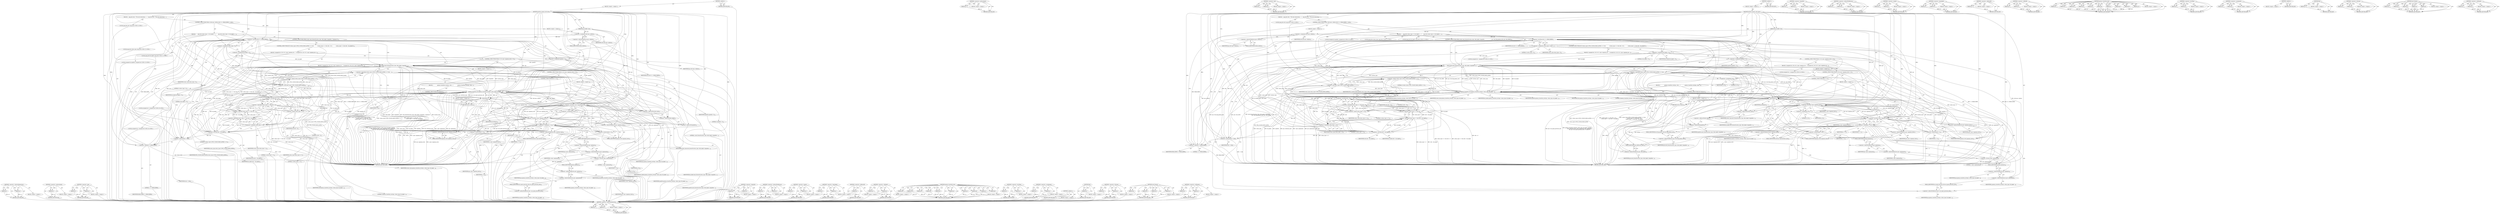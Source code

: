 digraph "&lt;operator&gt;.notEquals" {
vulnerable_234 [label=<(METHOD,&lt;operator&gt;.indirectIndexAccess)>];
vulnerable_235 [label=<(PARAM,p1)>];
vulnerable_236 [label=<(PARAM,p2)>];
vulnerable_237 [label=<(BLOCK,&lt;empty&gt;,&lt;empty&gt;)>];
vulnerable_238 [label=<(METHOD_RETURN,ANY)>];
vulnerable_176 [label=<(METHOD,&lt;operator&gt;.preIncrement)>];
vulnerable_177 [label=<(PARAM,p1)>];
vulnerable_178 [label=<(BLOCK,&lt;empty&gt;,&lt;empty&gt;)>];
vulnerable_179 [label=<(METHOD_RETURN,ANY)>];
vulnerable_201 [label=<(METHOD,&lt;operator&gt;.and)>];
vulnerable_202 [label=<(PARAM,p1)>];
vulnerable_203 [label=<(PARAM,p2)>];
vulnerable_204 [label=<(BLOCK,&lt;empty&gt;,&lt;empty&gt;)>];
vulnerable_205 [label=<(METHOD_RETURN,ANY)>];
vulnerable_6 [label=<(METHOD,&lt;global&gt;)<SUB>1</SUB>>];
vulnerable_7 [label=<(BLOCK,&lt;empty&gt;,&lt;empty&gt;)<SUB>1</SUB>>];
vulnerable_8 [label=<(METHOD,perform_gamma_sbit_tests)<SUB>1</SUB>>];
vulnerable_9 [label=<(PARAM,png_modifier *pm)<SUB>1</SUB>>];
vulnerable_10 [label=<(BLOCK,{
   png_byte sbit;

 /* The only interesting c...,{
   png_byte sbit;

 /* The only interesting c...)<SUB>2</SUB>>];
vulnerable_11 [label="<(LOCAL,png_byte sbit: png_byte)<SUB>3</SUB>>"];
vulnerable_12 [label=<(CONTROL_STRUCTURE,FOR,for (sbit=pm-&gt;sbitlow;sbit&lt;(1&lt;&lt;READ_BDHI);++sbit))<SUB>9</SUB>>];
vulnerable_13 [label=<(BLOCK,&lt;empty&gt;,&lt;empty&gt;)<SUB>9</SUB>>];
vulnerable_14 [label=<(&lt;operator&gt;.assignment,sbit=pm-&gt;sbitlow)<SUB>9</SUB>>];
vulnerable_15 [label=<(IDENTIFIER,sbit,sbit=pm-&gt;sbitlow)<SUB>9</SUB>>];
vulnerable_16 [label=<(&lt;operator&gt;.indirectFieldAccess,pm-&gt;sbitlow)<SUB>9</SUB>>];
vulnerable_17 [label=<(IDENTIFIER,pm,sbit=pm-&gt;sbitlow)<SUB>9</SUB>>];
vulnerable_18 [label=<(FIELD_IDENTIFIER,sbitlow,sbitlow)<SUB>9</SUB>>];
vulnerable_19 [label=<(&lt;operator&gt;.lessThan,sbit&lt;(1&lt;&lt;READ_BDHI))<SUB>9</SUB>>];
vulnerable_20 [label=<(IDENTIFIER,sbit,sbit&lt;(1&lt;&lt;READ_BDHI))<SUB>9</SUB>>];
vulnerable_21 [label=<(&lt;operator&gt;.shiftLeft,1&lt;&lt;READ_BDHI)<SUB>9</SUB>>];
vulnerable_22 [label=<(LITERAL,1,1&lt;&lt;READ_BDHI)<SUB>9</SUB>>];
vulnerable_23 [label=<(IDENTIFIER,READ_BDHI,1&lt;&lt;READ_BDHI)<SUB>9</SUB>>];
vulnerable_24 [label=<(&lt;operator&gt;.preIncrement,++sbit)<SUB>9</SUB>>];
vulnerable_25 [label=<(IDENTIFIER,sbit,++sbit)<SUB>9</SUB>>];
vulnerable_26 [label=<(BLOCK,{

       png_byte colour_type = 0, bit_depth =...,{

       png_byte colour_type = 0, bit_depth =...)<SUB>10</SUB>>];
vulnerable_27 [label="<(LOCAL,png_byte colour_type: png_byte)<SUB>12</SUB>>"];
vulnerable_28 [label="<(LOCAL,png_byte bit_depth: png_byte)<SUB>12</SUB>>"];
vulnerable_29 [label=<(&lt;operator&gt;.assignment,colour_type = 0)<SUB>12</SUB>>];
vulnerable_30 [label=<(IDENTIFIER,colour_type,colour_type = 0)<SUB>12</SUB>>];
vulnerable_31 [label=<(LITERAL,0,colour_type = 0)<SUB>12</SUB>>];
vulnerable_32 [label=<(&lt;operator&gt;.assignment,bit_depth = 0)<SUB>12</SUB>>];
vulnerable_33 [label=<(IDENTIFIER,bit_depth,bit_depth = 0)<SUB>12</SUB>>];
vulnerable_34 [label=<(LITERAL,0,bit_depth = 0)<SUB>12</SUB>>];
vulnerable_35 [label="<(LOCAL,unsigned int npalette: unsigned int)<SUB>13</SUB>>"];
vulnerable_36 [label=<(&lt;operator&gt;.assignment,npalette = 0)<SUB>13</SUB>>];
vulnerable_37 [label=<(IDENTIFIER,npalette,npalette = 0)<SUB>13</SUB>>];
vulnerable_38 [label=<(LITERAL,0,npalette = 0)<SUB>13</SUB>>];
vulnerable_39 [label=<(CONTROL_STRUCTURE,WHILE,while (next_format(&amp;colour_type, &amp;bit_depth, &amp;npalette, 1/*gamma*/)))<SUB>15</SUB>>];
vulnerable_40 [label=<(next_format,next_format(&amp;colour_type, &amp;bit_depth, &amp;npalette...)<SUB>15</SUB>>];
vulnerable_41 [label=<(&lt;operator&gt;.addressOf,&amp;colour_type)<SUB>15</SUB>>];
vulnerable_42 [label=<(IDENTIFIER,colour_type,next_format(&amp;colour_type, &amp;bit_depth, &amp;npalette...)<SUB>15</SUB>>];
vulnerable_43 [label=<(&lt;operator&gt;.addressOf,&amp;bit_depth)<SUB>15</SUB>>];
vulnerable_44 [label=<(IDENTIFIER,bit_depth,next_format(&amp;colour_type, &amp;bit_depth, &amp;npalette...)<SUB>15</SUB>>];
vulnerable_45 [label=<(&lt;operator&gt;.addressOf,&amp;npalette)<SUB>15</SUB>>];
vulnerable_46 [label=<(IDENTIFIER,npalette,next_format(&amp;colour_type, &amp;bit_depth, &amp;npalette...)<SUB>15</SUB>>];
vulnerable_47 [label=<(LITERAL,1,next_format(&amp;colour_type, &amp;bit_depth, &amp;npalette...)<SUB>15</SUB>>];
vulnerable_48 [label=<(CONTROL_STRUCTURE,IF,if ((colour_type &amp; PNG_COLOR_MASK_ALPHA) == 0 &amp;&amp;
             ((colour_type == 3 &amp;&amp; sbit &lt; 8) ||
             (colour_type != 3 &amp;&amp; sbit &lt; bit_depth))))<SUB>16</SUB>>];
vulnerable_49 [label=<(&lt;operator&gt;.logicalAnd,(colour_type &amp; PNG_COLOR_MASK_ALPHA) == 0 &amp;&amp;
  ...)<SUB>16</SUB>>];
vulnerable_50 [label=<(&lt;operator&gt;.equals,(colour_type &amp; PNG_COLOR_MASK_ALPHA) == 0)<SUB>16</SUB>>];
vulnerable_51 [label=<(&lt;operator&gt;.and,colour_type &amp; PNG_COLOR_MASK_ALPHA)<SUB>16</SUB>>];
vulnerable_52 [label=<(IDENTIFIER,colour_type,colour_type &amp; PNG_COLOR_MASK_ALPHA)<SUB>16</SUB>>];
vulnerable_53 [label=<(IDENTIFIER,PNG_COLOR_MASK_ALPHA,colour_type &amp; PNG_COLOR_MASK_ALPHA)<SUB>16</SUB>>];
vulnerable_54 [label=<(LITERAL,0,(colour_type &amp; PNG_COLOR_MASK_ALPHA) == 0)<SUB>16</SUB>>];
vulnerable_55 [label=<(&lt;operator&gt;.logicalOr,(colour_type == 3 &amp;&amp; sbit &lt; 8) ||
             ...)<SUB>17</SUB>>];
vulnerable_56 [label=<(&lt;operator&gt;.logicalAnd,colour_type == 3 &amp;&amp; sbit &lt; 8)<SUB>17</SUB>>];
vulnerable_57 [label=<(&lt;operator&gt;.equals,colour_type == 3)<SUB>17</SUB>>];
vulnerable_58 [label=<(IDENTIFIER,colour_type,colour_type == 3)<SUB>17</SUB>>];
vulnerable_59 [label=<(LITERAL,3,colour_type == 3)<SUB>17</SUB>>];
vulnerable_60 [label=<(&lt;operator&gt;.lessThan,sbit &lt; 8)<SUB>17</SUB>>];
vulnerable_61 [label=<(IDENTIFIER,sbit,sbit &lt; 8)<SUB>17</SUB>>];
vulnerable_62 [label=<(LITERAL,8,sbit &lt; 8)<SUB>17</SUB>>];
vulnerable_63 [label=<(&lt;operator&gt;.logicalAnd,colour_type != 3 &amp;&amp; sbit &lt; bit_depth)<SUB>18</SUB>>];
vulnerable_64 [label=<(&lt;operator&gt;.notEquals,colour_type != 3)<SUB>18</SUB>>];
vulnerable_65 [label=<(IDENTIFIER,colour_type,colour_type != 3)<SUB>18</SUB>>];
vulnerable_66 [label=<(LITERAL,3,colour_type != 3)<SUB>18</SUB>>];
vulnerable_67 [label=<(&lt;operator&gt;.lessThan,sbit &lt; bit_depth)<SUB>18</SUB>>];
vulnerable_68 [label=<(IDENTIFIER,sbit,sbit &lt; bit_depth)<SUB>18</SUB>>];
vulnerable_69 [label=<(IDENTIFIER,bit_depth,sbit &lt; bit_depth)<SUB>18</SUB>>];
vulnerable_70 [label=<(BLOCK,{
 unsigned int i;

 for (i=0; i&lt;pm-&gt;ngamma_tes...,{
 unsigned int i;

 for (i=0; i&lt;pm-&gt;ngamma_tes...)<SUB>19</SUB>>];
vulnerable_71 [label="<(LOCAL,unsigned int i: unsigned int)<SUB>20</SUB>>"];
vulnerable_72 [label=<(CONTROL_STRUCTURE,FOR,for (i=0;i&lt;pm-&gt;ngamma_tests;++i))<SUB>22</SUB>>];
vulnerable_73 [label=<(BLOCK,&lt;empty&gt;,&lt;empty&gt;)<SUB>22</SUB>>];
vulnerable_74 [label=<(&lt;operator&gt;.assignment,i=0)<SUB>22</SUB>>];
vulnerable_75 [label=<(IDENTIFIER,i,i=0)<SUB>22</SUB>>];
vulnerable_76 [label=<(LITERAL,0,i=0)<SUB>22</SUB>>];
vulnerable_77 [label=<(&lt;operator&gt;.lessThan,i&lt;pm-&gt;ngamma_tests)<SUB>22</SUB>>];
vulnerable_78 [label=<(IDENTIFIER,i,i&lt;pm-&gt;ngamma_tests)<SUB>22</SUB>>];
vulnerable_79 [label=<(&lt;operator&gt;.indirectFieldAccess,pm-&gt;ngamma_tests)<SUB>22</SUB>>];
vulnerable_80 [label=<(IDENTIFIER,pm,i&lt;pm-&gt;ngamma_tests)<SUB>22</SUB>>];
vulnerable_81 [label=<(FIELD_IDENTIFIER,ngamma_tests,ngamma_tests)<SUB>22</SUB>>];
vulnerable_82 [label=<(&lt;operator&gt;.preIncrement,++i)<SUB>22</SUB>>];
vulnerable_83 [label=<(IDENTIFIER,i,++i)<SUB>22</SUB>>];
vulnerable_84 [label=<(BLOCK,{
 unsigned int j;

 for (j=0; j&lt;pm-&gt;ngamma_tes...,{
 unsigned int j;

 for (j=0; j&lt;pm-&gt;ngamma_tes...)<SUB>23</SUB>>];
vulnerable_85 [label="<(LOCAL,unsigned int j: unsigned int)<SUB>24</SUB>>"];
vulnerable_86 [label=<(CONTROL_STRUCTURE,FOR,for (j=0;j&lt;pm-&gt;ngamma_tests;++j))<SUB>26</SUB>>];
vulnerable_87 [label=<(BLOCK,&lt;empty&gt;,&lt;empty&gt;)<SUB>26</SUB>>];
vulnerable_88 [label=<(&lt;operator&gt;.assignment,j=0)<SUB>26</SUB>>];
vulnerable_89 [label=<(IDENTIFIER,j,j=0)<SUB>26</SUB>>];
vulnerable_90 [label=<(LITERAL,0,j=0)<SUB>26</SUB>>];
vulnerable_91 [label=<(&lt;operator&gt;.lessThan,j&lt;pm-&gt;ngamma_tests)<SUB>26</SUB>>];
vulnerable_92 [label=<(IDENTIFIER,j,j&lt;pm-&gt;ngamma_tests)<SUB>26</SUB>>];
vulnerable_93 [label=<(&lt;operator&gt;.indirectFieldAccess,pm-&gt;ngamma_tests)<SUB>26</SUB>>];
vulnerable_94 [label=<(IDENTIFIER,pm,j&lt;pm-&gt;ngamma_tests)<SUB>26</SUB>>];
vulnerable_95 [label=<(FIELD_IDENTIFIER,ngamma_tests,ngamma_tests)<SUB>26</SUB>>];
vulnerable_96 [label=<(&lt;operator&gt;.preIncrement,++j)<SUB>26</SUB>>];
vulnerable_97 [label=<(IDENTIFIER,j,++j)<SUB>26</SUB>>];
vulnerable_98 [label=<(CONTROL_STRUCTURE,IF,if (i != j))<SUB>26</SUB>>];
vulnerable_99 [label=<(&lt;operator&gt;.notEquals,i != j)<SUB>26</SUB>>];
vulnerable_100 [label=<(IDENTIFIER,i,i != j)<SUB>26</SUB>>];
vulnerable_101 [label=<(IDENTIFIER,j,i != j)<SUB>26</SUB>>];
vulnerable_102 [label=<(BLOCK,{
               gamma_transform_test(pm, colou...,{
               gamma_transform_test(pm, colou...)<SUB>27</SUB>>];
vulnerable_103 [label=<(gamma_transform_test,gamma_transform_test(pm, colour_type, bit_depth...)<SUB>28</SUB>>];
vulnerable_104 [label=<(IDENTIFIER,pm,gamma_transform_test(pm, colour_type, bit_depth...)<SUB>28</SUB>>];
vulnerable_105 [label=<(IDENTIFIER,colour_type,gamma_transform_test(pm, colour_type, bit_depth...)<SUB>28</SUB>>];
vulnerable_106 [label=<(IDENTIFIER,bit_depth,gamma_transform_test(pm, colour_type, bit_depth...)<SUB>28</SUB>>];
vulnerable_107 [label=<(IDENTIFIER,npalette,gamma_transform_test(pm, colour_type, bit_depth...)<SUB>28</SUB>>];
vulnerable_108 [label=<(&lt;operator&gt;.indirectFieldAccess,pm-&gt;interlace_type)<SUB>29</SUB>>];
vulnerable_109 [label=<(IDENTIFIER,pm,gamma_transform_test(pm, colour_type, bit_depth...)<SUB>29</SUB>>];
vulnerable_110 [label=<(FIELD_IDENTIFIER,interlace_type,interlace_type)<SUB>29</SUB>>];
vulnerable_111 [label=<(&lt;operator&gt;.division,1/pm-&gt;gammas[i])<SUB>29</SUB>>];
vulnerable_112 [label=<(LITERAL,1,1/pm-&gt;gammas[i])<SUB>29</SUB>>];
vulnerable_113 [label=<(&lt;operator&gt;.indirectIndexAccess,pm-&gt;gammas[i])<SUB>29</SUB>>];
vulnerable_114 [label=<(&lt;operator&gt;.indirectFieldAccess,pm-&gt;gammas)<SUB>29</SUB>>];
vulnerable_115 [label=<(IDENTIFIER,pm,1/pm-&gt;gammas[i])<SUB>29</SUB>>];
vulnerable_116 [label=<(FIELD_IDENTIFIER,gammas,gammas)<SUB>29</SUB>>];
vulnerable_117 [label=<(IDENTIFIER,i,1/pm-&gt;gammas[i])<SUB>29</SUB>>];
vulnerable_118 [label=<(&lt;operator&gt;.indirectIndexAccess,pm-&gt;gammas[j])<SUB>29</SUB>>];
vulnerable_119 [label=<(&lt;operator&gt;.indirectFieldAccess,pm-&gt;gammas)<SUB>29</SUB>>];
vulnerable_120 [label=<(IDENTIFIER,pm,gamma_transform_test(pm, colour_type, bit_depth...)<SUB>29</SUB>>];
vulnerable_121 [label=<(FIELD_IDENTIFIER,gammas,gammas)<SUB>29</SUB>>];
vulnerable_122 [label=<(IDENTIFIER,j,gamma_transform_test(pm, colour_type, bit_depth...)<SUB>29</SUB>>];
vulnerable_123 [label=<(IDENTIFIER,sbit,gamma_transform_test(pm, colour_type, bit_depth...)<SUB>30</SUB>>];
vulnerable_124 [label=<(&lt;operator&gt;.indirectFieldAccess,pm-&gt;use_input_precision_sbit)<SUB>30</SUB>>];
vulnerable_125 [label=<(IDENTIFIER,pm,gamma_transform_test(pm, colour_type, bit_depth...)<SUB>30</SUB>>];
vulnerable_126 [label=<(FIELD_IDENTIFIER,use_input_precision_sbit,use_input_precision_sbit)<SUB>30</SUB>>];
vulnerable_127 [label=<(LITERAL,0,gamma_transform_test(pm, colour_type, bit_depth...)<SUB>30</SUB>>];
vulnerable_128 [label=<(CONTROL_STRUCTURE,IF,if (fail(pm)))<SUB>32</SUB>>];
vulnerable_129 [label=<(fail,fail(pm))<SUB>32</SUB>>];
vulnerable_130 [label=<(IDENTIFIER,pm,fail(pm))<SUB>32</SUB>>];
vulnerable_131 [label=<(BLOCK,&lt;empty&gt;,&lt;empty&gt;)<SUB>33</SUB>>];
vulnerable_132 [label=<(RETURN,return;,return;)<SUB>33</SUB>>];
vulnerable_133 [label=<(METHOD_RETURN,void)<SUB>1</SUB>>];
vulnerable_135 [label=<(METHOD_RETURN,ANY)<SUB>1</SUB>>];
vulnerable_206 [label=<(METHOD,&lt;operator&gt;.logicalOr)>];
vulnerable_207 [label=<(PARAM,p1)>];
vulnerable_208 [label=<(PARAM,p2)>];
vulnerable_209 [label=<(BLOCK,&lt;empty&gt;,&lt;empty&gt;)>];
vulnerable_210 [label=<(METHOD_RETURN,ANY)>];
vulnerable_161 [label=<(METHOD,&lt;operator&gt;.indirectFieldAccess)>];
vulnerable_162 [label=<(PARAM,p1)>];
vulnerable_163 [label=<(PARAM,p2)>];
vulnerable_164 [label=<(BLOCK,&lt;empty&gt;,&lt;empty&gt;)>];
vulnerable_165 [label=<(METHOD_RETURN,ANY)>];
vulnerable_196 [label=<(METHOD,&lt;operator&gt;.equals)>];
vulnerable_197 [label=<(PARAM,p1)>];
vulnerable_198 [label=<(PARAM,p2)>];
vulnerable_199 [label=<(BLOCK,&lt;empty&gt;,&lt;empty&gt;)>];
vulnerable_200 [label=<(METHOD_RETURN,ANY)>];
vulnerable_191 [label=<(METHOD,&lt;operator&gt;.logicalAnd)>];
vulnerable_192 [label=<(PARAM,p1)>];
vulnerable_193 [label=<(PARAM,p2)>];
vulnerable_194 [label=<(BLOCK,&lt;empty&gt;,&lt;empty&gt;)>];
vulnerable_195 [label=<(METHOD_RETURN,ANY)>];
vulnerable_187 [label=<(METHOD,&lt;operator&gt;.addressOf)>];
vulnerable_188 [label=<(PARAM,p1)>];
vulnerable_189 [label=<(BLOCK,&lt;empty&gt;,&lt;empty&gt;)>];
vulnerable_190 [label=<(METHOD_RETURN,ANY)>];
vulnerable_171 [label=<(METHOD,&lt;operator&gt;.shiftLeft)>];
vulnerable_172 [label=<(PARAM,p1)>];
vulnerable_173 [label=<(PARAM,p2)>];
vulnerable_174 [label=<(BLOCK,&lt;empty&gt;,&lt;empty&gt;)>];
vulnerable_175 [label=<(METHOD_RETURN,ANY)>];
vulnerable_216 [label=<(METHOD,gamma_transform_test)>];
vulnerable_217 [label=<(PARAM,p1)>];
vulnerable_218 [label=<(PARAM,p2)>];
vulnerable_219 [label=<(PARAM,p3)>];
vulnerable_220 [label=<(PARAM,p4)>];
vulnerable_221 [label=<(PARAM,p5)>];
vulnerable_222 [label=<(PARAM,p6)>];
vulnerable_223 [label=<(PARAM,p7)>];
vulnerable_224 [label=<(PARAM,p8)>];
vulnerable_225 [label=<(PARAM,p9)>];
vulnerable_226 [label=<(PARAM,p10)>];
vulnerable_227 [label=<(BLOCK,&lt;empty&gt;,&lt;empty&gt;)>];
vulnerable_228 [label=<(METHOD_RETURN,ANY)>];
vulnerable_166 [label=<(METHOD,&lt;operator&gt;.lessThan)>];
vulnerable_167 [label=<(PARAM,p1)>];
vulnerable_168 [label=<(PARAM,p2)>];
vulnerable_169 [label=<(BLOCK,&lt;empty&gt;,&lt;empty&gt;)>];
vulnerable_170 [label=<(METHOD_RETURN,ANY)>];
vulnerable_156 [label=<(METHOD,&lt;operator&gt;.assignment)>];
vulnerable_157 [label=<(PARAM,p1)>];
vulnerable_158 [label=<(PARAM,p2)>];
vulnerable_159 [label=<(BLOCK,&lt;empty&gt;,&lt;empty&gt;)>];
vulnerable_160 [label=<(METHOD_RETURN,ANY)>];
vulnerable_150 [label=<(METHOD,&lt;global&gt;)<SUB>1</SUB>>];
vulnerable_151 [label=<(BLOCK,&lt;empty&gt;,&lt;empty&gt;)>];
vulnerable_152 [label=<(METHOD_RETURN,ANY)>];
vulnerable_239 [label=<(METHOD,fail)>];
vulnerable_240 [label=<(PARAM,p1)>];
vulnerable_241 [label=<(BLOCK,&lt;empty&gt;,&lt;empty&gt;)>];
vulnerable_242 [label=<(METHOD_RETURN,ANY)>];
vulnerable_229 [label=<(METHOD,&lt;operator&gt;.division)>];
vulnerable_230 [label=<(PARAM,p1)>];
vulnerable_231 [label=<(PARAM,p2)>];
vulnerable_232 [label=<(BLOCK,&lt;empty&gt;,&lt;empty&gt;)>];
vulnerable_233 [label=<(METHOD_RETURN,ANY)>];
vulnerable_180 [label=<(METHOD,next_format)>];
vulnerable_181 [label=<(PARAM,p1)>];
vulnerable_182 [label=<(PARAM,p2)>];
vulnerable_183 [label=<(PARAM,p3)>];
vulnerable_184 [label=<(PARAM,p4)>];
vulnerable_185 [label=<(BLOCK,&lt;empty&gt;,&lt;empty&gt;)>];
vulnerable_186 [label=<(METHOD_RETURN,ANY)>];
vulnerable_211 [label=<(METHOD,&lt;operator&gt;.notEquals)>];
vulnerable_212 [label=<(PARAM,p1)>];
vulnerable_213 [label=<(PARAM,p2)>];
vulnerable_214 [label=<(BLOCK,&lt;empty&gt;,&lt;empty&gt;)>];
vulnerable_215 [label=<(METHOD_RETURN,ANY)>];
fixed_240 [label=<(METHOD,&lt;operator&gt;.indirectIndexAccess)>];
fixed_241 [label=<(PARAM,p1)>];
fixed_242 [label=<(PARAM,p2)>];
fixed_243 [label=<(BLOCK,&lt;empty&gt;,&lt;empty&gt;)>];
fixed_244 [label=<(METHOD_RETURN,ANY)>];
fixed_181 [label=<(METHOD,&lt;operator&gt;.preIncrement)>];
fixed_182 [label=<(PARAM,p1)>];
fixed_183 [label=<(BLOCK,&lt;empty&gt;,&lt;empty&gt;)>];
fixed_184 [label=<(METHOD_RETURN,ANY)>];
fixed_207 [label=<(METHOD,&lt;operator&gt;.and)>];
fixed_208 [label=<(PARAM,p1)>];
fixed_209 [label=<(PARAM,p2)>];
fixed_210 [label=<(BLOCK,&lt;empty&gt;,&lt;empty&gt;)>];
fixed_211 [label=<(METHOD_RETURN,ANY)>];
fixed_6 [label=<(METHOD,&lt;global&gt;)<SUB>1</SUB>>];
fixed_7 [label=<(BLOCK,&lt;empty&gt;,&lt;empty&gt;)<SUB>1</SUB>>];
fixed_8 [label=<(METHOD,perform_gamma_sbit_tests)<SUB>1</SUB>>];
fixed_9 [label=<(PARAM,png_modifier *pm)<SUB>1</SUB>>];
fixed_10 [label=<(BLOCK,{
   png_byte sbit;

 /* The only interesting c...,{
   png_byte sbit;

 /* The only interesting c...)<SUB>2</SUB>>];
fixed_11 [label="<(LOCAL,png_byte sbit: png_byte)<SUB>3</SUB>>"];
fixed_12 [label=<(CONTROL_STRUCTURE,FOR,for (sbit=pm-&gt;sbitlow;sbit&lt;(1&lt;&lt;READ_BDHI);++sbit))<SUB>9</SUB>>];
fixed_13 [label=<(BLOCK,&lt;empty&gt;,&lt;empty&gt;)<SUB>9</SUB>>];
fixed_14 [label=<(&lt;operator&gt;.assignment,sbit=pm-&gt;sbitlow)<SUB>9</SUB>>];
fixed_15 [label=<(IDENTIFIER,sbit,sbit=pm-&gt;sbitlow)<SUB>9</SUB>>];
fixed_16 [label=<(&lt;operator&gt;.indirectFieldAccess,pm-&gt;sbitlow)<SUB>9</SUB>>];
fixed_17 [label=<(IDENTIFIER,pm,sbit=pm-&gt;sbitlow)<SUB>9</SUB>>];
fixed_18 [label=<(FIELD_IDENTIFIER,sbitlow,sbitlow)<SUB>9</SUB>>];
fixed_19 [label=<(&lt;operator&gt;.lessThan,sbit&lt;(1&lt;&lt;READ_BDHI))<SUB>9</SUB>>];
fixed_20 [label=<(IDENTIFIER,sbit,sbit&lt;(1&lt;&lt;READ_BDHI))<SUB>9</SUB>>];
fixed_21 [label=<(&lt;operator&gt;.shiftLeft,1&lt;&lt;READ_BDHI)<SUB>9</SUB>>];
fixed_22 [label=<(LITERAL,1,1&lt;&lt;READ_BDHI)<SUB>9</SUB>>];
fixed_23 [label=<(IDENTIFIER,READ_BDHI,1&lt;&lt;READ_BDHI)<SUB>9</SUB>>];
fixed_24 [label=<(&lt;operator&gt;.preIncrement,++sbit)<SUB>9</SUB>>];
fixed_25 [label=<(IDENTIFIER,sbit,++sbit)<SUB>9</SUB>>];
fixed_26 [label=<(BLOCK,{

       png_byte colour_type = 0, bit_depth =...,{

       png_byte colour_type = 0, bit_depth =...)<SUB>10</SUB>>];
fixed_27 [label="<(LOCAL,png_byte colour_type: png_byte)<SUB>12</SUB>>"];
fixed_28 [label="<(LOCAL,png_byte bit_depth: png_byte)<SUB>12</SUB>>"];
fixed_29 [label=<(&lt;operator&gt;.assignment,colour_type = 0)<SUB>12</SUB>>];
fixed_30 [label=<(IDENTIFIER,colour_type,colour_type = 0)<SUB>12</SUB>>];
fixed_31 [label=<(LITERAL,0,colour_type = 0)<SUB>12</SUB>>];
fixed_32 [label=<(&lt;operator&gt;.assignment,bit_depth = 0)<SUB>12</SUB>>];
fixed_33 [label=<(IDENTIFIER,bit_depth,bit_depth = 0)<SUB>12</SUB>>];
fixed_34 [label=<(LITERAL,0,bit_depth = 0)<SUB>12</SUB>>];
fixed_35 [label="<(LOCAL,unsigned int npalette: unsigned int)<SUB>13</SUB>>"];
fixed_36 [label=<(&lt;operator&gt;.assignment,npalette = 0)<SUB>13</SUB>>];
fixed_37 [label=<(IDENTIFIER,npalette,npalette = 0)<SUB>13</SUB>>];
fixed_38 [label=<(LITERAL,0,npalette = 0)<SUB>13</SUB>>];
fixed_39 [label=<(CONTROL_STRUCTURE,WHILE,while (next_format(&amp;colour_type, &amp;bit_depth, &amp;npalette,
                         pm-&gt;test_lbg_gamma_sbit, pm-&gt;test_tRNS)))<SUB>15</SUB>>];
fixed_40 [label=<(next_format,next_format(&amp;colour_type, &amp;bit_depth, &amp;npalette...)<SUB>15</SUB>>];
fixed_41 [label=<(&lt;operator&gt;.addressOf,&amp;colour_type)<SUB>15</SUB>>];
fixed_42 [label=<(IDENTIFIER,colour_type,next_format(&amp;colour_type, &amp;bit_depth, &amp;npalette...)<SUB>15</SUB>>];
fixed_43 [label=<(&lt;operator&gt;.addressOf,&amp;bit_depth)<SUB>15</SUB>>];
fixed_44 [label=<(IDENTIFIER,bit_depth,next_format(&amp;colour_type, &amp;bit_depth, &amp;npalette...)<SUB>15</SUB>>];
fixed_45 [label=<(&lt;operator&gt;.addressOf,&amp;npalette)<SUB>15</SUB>>];
fixed_46 [label=<(IDENTIFIER,npalette,next_format(&amp;colour_type, &amp;bit_depth, &amp;npalette...)<SUB>15</SUB>>];
fixed_47 [label=<(&lt;operator&gt;.indirectFieldAccess,pm-&gt;test_lbg_gamma_sbit)<SUB>16</SUB>>];
fixed_48 [label=<(IDENTIFIER,pm,next_format(&amp;colour_type, &amp;bit_depth, &amp;npalette...)<SUB>16</SUB>>];
fixed_49 [label=<(FIELD_IDENTIFIER,test_lbg_gamma_sbit,test_lbg_gamma_sbit)<SUB>16</SUB>>];
fixed_50 [label=<(&lt;operator&gt;.indirectFieldAccess,pm-&gt;test_tRNS)<SUB>16</SUB>>];
fixed_51 [label=<(IDENTIFIER,pm,next_format(&amp;colour_type, &amp;bit_depth, &amp;npalette...)<SUB>16</SUB>>];
fixed_52 [label=<(FIELD_IDENTIFIER,test_tRNS,test_tRNS)<SUB>16</SUB>>];
fixed_53 [label=<(CONTROL_STRUCTURE,IF,if ((colour_type &amp; PNG_COLOR_MASK_ALPHA) == 0 &amp;&amp;
             ((colour_type == 3 &amp;&amp; sbit &lt; 8) ||
             (colour_type != 3 &amp;&amp; sbit &lt; bit_depth))))<SUB>17</SUB>>];
fixed_54 [label=<(&lt;operator&gt;.logicalAnd,(colour_type &amp; PNG_COLOR_MASK_ALPHA) == 0 &amp;&amp;
  ...)<SUB>17</SUB>>];
fixed_55 [label=<(&lt;operator&gt;.equals,(colour_type &amp; PNG_COLOR_MASK_ALPHA) == 0)<SUB>17</SUB>>];
fixed_56 [label=<(&lt;operator&gt;.and,colour_type &amp; PNG_COLOR_MASK_ALPHA)<SUB>17</SUB>>];
fixed_57 [label=<(IDENTIFIER,colour_type,colour_type &amp; PNG_COLOR_MASK_ALPHA)<SUB>17</SUB>>];
fixed_58 [label=<(IDENTIFIER,PNG_COLOR_MASK_ALPHA,colour_type &amp; PNG_COLOR_MASK_ALPHA)<SUB>17</SUB>>];
fixed_59 [label=<(LITERAL,0,(colour_type &amp; PNG_COLOR_MASK_ALPHA) == 0)<SUB>17</SUB>>];
fixed_60 [label=<(&lt;operator&gt;.logicalOr,(colour_type == 3 &amp;&amp; sbit &lt; 8) ||
             ...)<SUB>18</SUB>>];
fixed_61 [label=<(&lt;operator&gt;.logicalAnd,colour_type == 3 &amp;&amp; sbit &lt; 8)<SUB>18</SUB>>];
fixed_62 [label=<(&lt;operator&gt;.equals,colour_type == 3)<SUB>18</SUB>>];
fixed_63 [label=<(IDENTIFIER,colour_type,colour_type == 3)<SUB>18</SUB>>];
fixed_64 [label=<(LITERAL,3,colour_type == 3)<SUB>18</SUB>>];
fixed_65 [label=<(&lt;operator&gt;.lessThan,sbit &lt; 8)<SUB>18</SUB>>];
fixed_66 [label=<(IDENTIFIER,sbit,sbit &lt; 8)<SUB>18</SUB>>];
fixed_67 [label=<(LITERAL,8,sbit &lt; 8)<SUB>18</SUB>>];
fixed_68 [label=<(&lt;operator&gt;.logicalAnd,colour_type != 3 &amp;&amp; sbit &lt; bit_depth)<SUB>19</SUB>>];
fixed_69 [label=<(&lt;operator&gt;.notEquals,colour_type != 3)<SUB>19</SUB>>];
fixed_70 [label=<(IDENTIFIER,colour_type,colour_type != 3)<SUB>19</SUB>>];
fixed_71 [label=<(LITERAL,3,colour_type != 3)<SUB>19</SUB>>];
fixed_72 [label=<(&lt;operator&gt;.lessThan,sbit &lt; bit_depth)<SUB>19</SUB>>];
fixed_73 [label=<(IDENTIFIER,sbit,sbit &lt; bit_depth)<SUB>19</SUB>>];
fixed_74 [label=<(IDENTIFIER,bit_depth,sbit &lt; bit_depth)<SUB>19</SUB>>];
fixed_75 [label=<(BLOCK,{
 unsigned int i;

 for (i=0; i&lt;pm-&gt;ngamma_tes...,{
 unsigned int i;

 for (i=0; i&lt;pm-&gt;ngamma_tes...)<SUB>20</SUB>>];
fixed_76 [label="<(LOCAL,unsigned int i: unsigned int)<SUB>21</SUB>>"];
fixed_77 [label=<(CONTROL_STRUCTURE,FOR,for (i=0;i&lt;pm-&gt;ngamma_tests;++i))<SUB>23</SUB>>];
fixed_78 [label=<(BLOCK,&lt;empty&gt;,&lt;empty&gt;)<SUB>23</SUB>>];
fixed_79 [label=<(&lt;operator&gt;.assignment,i=0)<SUB>23</SUB>>];
fixed_80 [label=<(IDENTIFIER,i,i=0)<SUB>23</SUB>>];
fixed_81 [label=<(LITERAL,0,i=0)<SUB>23</SUB>>];
fixed_82 [label=<(&lt;operator&gt;.lessThan,i&lt;pm-&gt;ngamma_tests)<SUB>23</SUB>>];
fixed_83 [label=<(IDENTIFIER,i,i&lt;pm-&gt;ngamma_tests)<SUB>23</SUB>>];
fixed_84 [label=<(&lt;operator&gt;.indirectFieldAccess,pm-&gt;ngamma_tests)<SUB>23</SUB>>];
fixed_85 [label=<(IDENTIFIER,pm,i&lt;pm-&gt;ngamma_tests)<SUB>23</SUB>>];
fixed_86 [label=<(FIELD_IDENTIFIER,ngamma_tests,ngamma_tests)<SUB>23</SUB>>];
fixed_87 [label=<(&lt;operator&gt;.preIncrement,++i)<SUB>23</SUB>>];
fixed_88 [label=<(IDENTIFIER,i,++i)<SUB>23</SUB>>];
fixed_89 [label=<(BLOCK,{
 unsigned int j;

 for (j=0; j&lt;pm-&gt;ngamma_tes...,{
 unsigned int j;

 for (j=0; j&lt;pm-&gt;ngamma_tes...)<SUB>24</SUB>>];
fixed_90 [label="<(LOCAL,unsigned int j: unsigned int)<SUB>25</SUB>>"];
fixed_91 [label=<(CONTROL_STRUCTURE,FOR,for (j=0;j&lt;pm-&gt;ngamma_tests;++j))<SUB>27</SUB>>];
fixed_92 [label=<(BLOCK,&lt;empty&gt;,&lt;empty&gt;)<SUB>27</SUB>>];
fixed_93 [label=<(&lt;operator&gt;.assignment,j=0)<SUB>27</SUB>>];
fixed_94 [label=<(IDENTIFIER,j,j=0)<SUB>27</SUB>>];
fixed_95 [label=<(LITERAL,0,j=0)<SUB>27</SUB>>];
fixed_96 [label=<(&lt;operator&gt;.lessThan,j&lt;pm-&gt;ngamma_tests)<SUB>27</SUB>>];
fixed_97 [label=<(IDENTIFIER,j,j&lt;pm-&gt;ngamma_tests)<SUB>27</SUB>>];
fixed_98 [label=<(&lt;operator&gt;.indirectFieldAccess,pm-&gt;ngamma_tests)<SUB>27</SUB>>];
fixed_99 [label=<(IDENTIFIER,pm,j&lt;pm-&gt;ngamma_tests)<SUB>27</SUB>>];
fixed_100 [label=<(FIELD_IDENTIFIER,ngamma_tests,ngamma_tests)<SUB>27</SUB>>];
fixed_101 [label=<(&lt;operator&gt;.preIncrement,++j)<SUB>27</SUB>>];
fixed_102 [label=<(IDENTIFIER,j,++j)<SUB>27</SUB>>];
fixed_103 [label=<(CONTROL_STRUCTURE,IF,if (i != j))<SUB>27</SUB>>];
fixed_104 [label=<(&lt;operator&gt;.notEquals,i != j)<SUB>27</SUB>>];
fixed_105 [label=<(IDENTIFIER,i,i != j)<SUB>27</SUB>>];
fixed_106 [label=<(IDENTIFIER,j,i != j)<SUB>27</SUB>>];
fixed_107 [label=<(BLOCK,{
               gamma_transform_test(pm, colou...,{
               gamma_transform_test(pm, colou...)<SUB>28</SUB>>];
fixed_108 [label=<(gamma_transform_test,gamma_transform_test(pm, colour_type, bit_depth...)<SUB>29</SUB>>];
fixed_109 [label=<(IDENTIFIER,pm,gamma_transform_test(pm, colour_type, bit_depth...)<SUB>29</SUB>>];
fixed_110 [label=<(IDENTIFIER,colour_type,gamma_transform_test(pm, colour_type, bit_depth...)<SUB>29</SUB>>];
fixed_111 [label=<(IDENTIFIER,bit_depth,gamma_transform_test(pm, colour_type, bit_depth...)<SUB>29</SUB>>];
fixed_112 [label=<(IDENTIFIER,npalette,gamma_transform_test(pm, colour_type, bit_depth...)<SUB>29</SUB>>];
fixed_113 [label=<(&lt;operator&gt;.indirectFieldAccess,pm-&gt;interlace_type)<SUB>30</SUB>>];
fixed_114 [label=<(IDENTIFIER,pm,gamma_transform_test(pm, colour_type, bit_depth...)<SUB>30</SUB>>];
fixed_115 [label=<(FIELD_IDENTIFIER,interlace_type,interlace_type)<SUB>30</SUB>>];
fixed_116 [label=<(&lt;operator&gt;.division,1/pm-&gt;gammas[i])<SUB>30</SUB>>];
fixed_117 [label=<(LITERAL,1,1/pm-&gt;gammas[i])<SUB>30</SUB>>];
fixed_118 [label=<(&lt;operator&gt;.indirectIndexAccess,pm-&gt;gammas[i])<SUB>30</SUB>>];
fixed_119 [label=<(&lt;operator&gt;.indirectFieldAccess,pm-&gt;gammas)<SUB>30</SUB>>];
fixed_120 [label=<(IDENTIFIER,pm,1/pm-&gt;gammas[i])<SUB>30</SUB>>];
fixed_121 [label=<(FIELD_IDENTIFIER,gammas,gammas)<SUB>30</SUB>>];
fixed_122 [label=<(IDENTIFIER,i,1/pm-&gt;gammas[i])<SUB>30</SUB>>];
fixed_123 [label=<(&lt;operator&gt;.indirectIndexAccess,pm-&gt;gammas[j])<SUB>30</SUB>>];
fixed_124 [label=<(&lt;operator&gt;.indirectFieldAccess,pm-&gt;gammas)<SUB>30</SUB>>];
fixed_125 [label=<(IDENTIFIER,pm,gamma_transform_test(pm, colour_type, bit_depth...)<SUB>30</SUB>>];
fixed_126 [label=<(FIELD_IDENTIFIER,gammas,gammas)<SUB>30</SUB>>];
fixed_127 [label=<(IDENTIFIER,j,gamma_transform_test(pm, colour_type, bit_depth...)<SUB>30</SUB>>];
fixed_128 [label=<(IDENTIFIER,sbit,gamma_transform_test(pm, colour_type, bit_depth...)<SUB>31</SUB>>];
fixed_129 [label=<(&lt;operator&gt;.indirectFieldAccess,pm-&gt;use_input_precision_sbit)<SUB>31</SUB>>];
fixed_130 [label=<(IDENTIFIER,pm,gamma_transform_test(pm, colour_type, bit_depth...)<SUB>31</SUB>>];
fixed_131 [label=<(FIELD_IDENTIFIER,use_input_precision_sbit,use_input_precision_sbit)<SUB>31</SUB>>];
fixed_132 [label=<(LITERAL,0,gamma_transform_test(pm, colour_type, bit_depth...)<SUB>31</SUB>>];
fixed_133 [label=<(CONTROL_STRUCTURE,IF,if (fail(pm)))<SUB>33</SUB>>];
fixed_134 [label=<(fail,fail(pm))<SUB>33</SUB>>];
fixed_135 [label=<(IDENTIFIER,pm,fail(pm))<SUB>33</SUB>>];
fixed_136 [label=<(BLOCK,&lt;empty&gt;,&lt;empty&gt;)<SUB>34</SUB>>];
fixed_137 [label=<(RETURN,return;,return;)<SUB>34</SUB>>];
fixed_138 [label=<(METHOD_RETURN,void)<SUB>1</SUB>>];
fixed_140 [label=<(METHOD_RETURN,ANY)<SUB>1</SUB>>];
fixed_212 [label=<(METHOD,&lt;operator&gt;.logicalOr)>];
fixed_213 [label=<(PARAM,p1)>];
fixed_214 [label=<(PARAM,p2)>];
fixed_215 [label=<(BLOCK,&lt;empty&gt;,&lt;empty&gt;)>];
fixed_216 [label=<(METHOD_RETURN,ANY)>];
fixed_166 [label=<(METHOD,&lt;operator&gt;.indirectFieldAccess)>];
fixed_167 [label=<(PARAM,p1)>];
fixed_168 [label=<(PARAM,p2)>];
fixed_169 [label=<(BLOCK,&lt;empty&gt;,&lt;empty&gt;)>];
fixed_170 [label=<(METHOD_RETURN,ANY)>];
fixed_202 [label=<(METHOD,&lt;operator&gt;.equals)>];
fixed_203 [label=<(PARAM,p1)>];
fixed_204 [label=<(PARAM,p2)>];
fixed_205 [label=<(BLOCK,&lt;empty&gt;,&lt;empty&gt;)>];
fixed_206 [label=<(METHOD_RETURN,ANY)>];
fixed_197 [label=<(METHOD,&lt;operator&gt;.logicalAnd)>];
fixed_198 [label=<(PARAM,p1)>];
fixed_199 [label=<(PARAM,p2)>];
fixed_200 [label=<(BLOCK,&lt;empty&gt;,&lt;empty&gt;)>];
fixed_201 [label=<(METHOD_RETURN,ANY)>];
fixed_193 [label=<(METHOD,&lt;operator&gt;.addressOf)>];
fixed_194 [label=<(PARAM,p1)>];
fixed_195 [label=<(BLOCK,&lt;empty&gt;,&lt;empty&gt;)>];
fixed_196 [label=<(METHOD_RETURN,ANY)>];
fixed_176 [label=<(METHOD,&lt;operator&gt;.shiftLeft)>];
fixed_177 [label=<(PARAM,p1)>];
fixed_178 [label=<(PARAM,p2)>];
fixed_179 [label=<(BLOCK,&lt;empty&gt;,&lt;empty&gt;)>];
fixed_180 [label=<(METHOD_RETURN,ANY)>];
fixed_222 [label=<(METHOD,gamma_transform_test)>];
fixed_223 [label=<(PARAM,p1)>];
fixed_224 [label=<(PARAM,p2)>];
fixed_225 [label=<(PARAM,p3)>];
fixed_226 [label=<(PARAM,p4)>];
fixed_227 [label=<(PARAM,p5)>];
fixed_228 [label=<(PARAM,p6)>];
fixed_229 [label=<(PARAM,p7)>];
fixed_230 [label=<(PARAM,p8)>];
fixed_231 [label=<(PARAM,p9)>];
fixed_232 [label=<(PARAM,p10)>];
fixed_233 [label=<(BLOCK,&lt;empty&gt;,&lt;empty&gt;)>];
fixed_234 [label=<(METHOD_RETURN,ANY)>];
fixed_171 [label=<(METHOD,&lt;operator&gt;.lessThan)>];
fixed_172 [label=<(PARAM,p1)>];
fixed_173 [label=<(PARAM,p2)>];
fixed_174 [label=<(BLOCK,&lt;empty&gt;,&lt;empty&gt;)>];
fixed_175 [label=<(METHOD_RETURN,ANY)>];
fixed_161 [label=<(METHOD,&lt;operator&gt;.assignment)>];
fixed_162 [label=<(PARAM,p1)>];
fixed_163 [label=<(PARAM,p2)>];
fixed_164 [label=<(BLOCK,&lt;empty&gt;,&lt;empty&gt;)>];
fixed_165 [label=<(METHOD_RETURN,ANY)>];
fixed_155 [label=<(METHOD,&lt;global&gt;)<SUB>1</SUB>>];
fixed_156 [label=<(BLOCK,&lt;empty&gt;,&lt;empty&gt;)>];
fixed_157 [label=<(METHOD_RETURN,ANY)>];
fixed_245 [label=<(METHOD,fail)>];
fixed_246 [label=<(PARAM,p1)>];
fixed_247 [label=<(BLOCK,&lt;empty&gt;,&lt;empty&gt;)>];
fixed_248 [label=<(METHOD_RETURN,ANY)>];
fixed_235 [label=<(METHOD,&lt;operator&gt;.division)>];
fixed_236 [label=<(PARAM,p1)>];
fixed_237 [label=<(PARAM,p2)>];
fixed_238 [label=<(BLOCK,&lt;empty&gt;,&lt;empty&gt;)>];
fixed_239 [label=<(METHOD_RETURN,ANY)>];
fixed_185 [label=<(METHOD,next_format)>];
fixed_186 [label=<(PARAM,p1)>];
fixed_187 [label=<(PARAM,p2)>];
fixed_188 [label=<(PARAM,p3)>];
fixed_189 [label=<(PARAM,p4)>];
fixed_190 [label=<(PARAM,p5)>];
fixed_191 [label=<(BLOCK,&lt;empty&gt;,&lt;empty&gt;)>];
fixed_192 [label=<(METHOD_RETURN,ANY)>];
fixed_217 [label=<(METHOD,&lt;operator&gt;.notEquals)>];
fixed_218 [label=<(PARAM,p1)>];
fixed_219 [label=<(PARAM,p2)>];
fixed_220 [label=<(BLOCK,&lt;empty&gt;,&lt;empty&gt;)>];
fixed_221 [label=<(METHOD_RETURN,ANY)>];
vulnerable_234 -> vulnerable_235  [key=0, label="AST: "];
vulnerable_234 -> vulnerable_235  [key=1, label="DDG: "];
vulnerable_234 -> vulnerable_237  [key=0, label="AST: "];
vulnerable_234 -> vulnerable_236  [key=0, label="AST: "];
vulnerable_234 -> vulnerable_236  [key=1, label="DDG: "];
vulnerable_234 -> vulnerable_238  [key=0, label="AST: "];
vulnerable_234 -> vulnerable_238  [key=1, label="CFG: "];
vulnerable_235 -> vulnerable_238  [key=0, label="DDG: p1"];
vulnerable_236 -> vulnerable_238  [key=0, label="DDG: p2"];
vulnerable_237 -> fixed_240  [key=0];
vulnerable_238 -> fixed_240  [key=0];
vulnerable_176 -> vulnerable_177  [key=0, label="AST: "];
vulnerable_176 -> vulnerable_177  [key=1, label="DDG: "];
vulnerable_176 -> vulnerable_178  [key=0, label="AST: "];
vulnerable_176 -> vulnerable_179  [key=0, label="AST: "];
vulnerable_176 -> vulnerable_179  [key=1, label="CFG: "];
vulnerable_177 -> vulnerable_179  [key=0, label="DDG: p1"];
vulnerable_178 -> fixed_240  [key=0];
vulnerable_179 -> fixed_240  [key=0];
vulnerable_201 -> vulnerable_202  [key=0, label="AST: "];
vulnerable_201 -> vulnerable_202  [key=1, label="DDG: "];
vulnerable_201 -> vulnerable_204  [key=0, label="AST: "];
vulnerable_201 -> vulnerable_203  [key=0, label="AST: "];
vulnerable_201 -> vulnerable_203  [key=1, label="DDG: "];
vulnerable_201 -> vulnerable_205  [key=0, label="AST: "];
vulnerable_201 -> vulnerable_205  [key=1, label="CFG: "];
vulnerable_202 -> vulnerable_205  [key=0, label="DDG: p1"];
vulnerable_203 -> vulnerable_205  [key=0, label="DDG: p2"];
vulnerable_204 -> fixed_240  [key=0];
vulnerable_205 -> fixed_240  [key=0];
vulnerable_6 -> vulnerable_7  [key=0, label="AST: "];
vulnerable_6 -> vulnerable_135  [key=0, label="AST: "];
vulnerable_6 -> vulnerable_135  [key=1, label="CFG: "];
vulnerable_7 -> vulnerable_8  [key=0, label="AST: "];
vulnerable_8 -> vulnerable_9  [key=0, label="AST: "];
vulnerable_8 -> vulnerable_9  [key=1, label="DDG: "];
vulnerable_8 -> vulnerable_10  [key=0, label="AST: "];
vulnerable_8 -> vulnerable_133  [key=0, label="AST: "];
vulnerable_8 -> vulnerable_18  [key=0, label="CFG: "];
vulnerable_8 -> vulnerable_19  [key=0, label="DDG: "];
vulnerable_8 -> vulnerable_24  [key=0, label="DDG: "];
vulnerable_8 -> vulnerable_29  [key=0, label="DDG: "];
vulnerable_8 -> vulnerable_32  [key=0, label="DDG: "];
vulnerable_8 -> vulnerable_36  [key=0, label="DDG: "];
vulnerable_8 -> vulnerable_21  [key=0, label="DDG: "];
vulnerable_8 -> vulnerable_40  [key=0, label="DDG: "];
vulnerable_8 -> vulnerable_50  [key=0, label="DDG: "];
vulnerable_8 -> vulnerable_51  [key=0, label="DDG: "];
vulnerable_8 -> vulnerable_74  [key=0, label="DDG: "];
vulnerable_8 -> vulnerable_77  [key=0, label="DDG: "];
vulnerable_8 -> vulnerable_82  [key=0, label="DDG: "];
vulnerable_8 -> vulnerable_57  [key=0, label="DDG: "];
vulnerable_8 -> vulnerable_60  [key=0, label="DDG: "];
vulnerable_8 -> vulnerable_64  [key=0, label="DDG: "];
vulnerable_8 -> vulnerable_67  [key=0, label="DDG: "];
vulnerable_8 -> vulnerable_88  [key=0, label="DDG: "];
vulnerable_8 -> vulnerable_91  [key=0, label="DDG: "];
vulnerable_8 -> vulnerable_96  [key=0, label="DDG: "];
vulnerable_8 -> vulnerable_99  [key=0, label="DDG: "];
vulnerable_8 -> vulnerable_103  [key=0, label="DDG: "];
vulnerable_8 -> vulnerable_111  [key=0, label="DDG: "];
vulnerable_8 -> vulnerable_129  [key=0, label="DDG: "];
vulnerable_8 -> vulnerable_132  [key=0, label="DDG: "];
vulnerable_9 -> vulnerable_14  [key=0, label="DDG: pm"];
vulnerable_9 -> vulnerable_77  [key=0, label="DDG: pm"];
vulnerable_9 -> vulnerable_91  [key=0, label="DDG: pm"];
vulnerable_9 -> vulnerable_103  [key=0, label="DDG: pm"];
vulnerable_9 -> vulnerable_129  [key=0, label="DDG: pm"];
vulnerable_10 -> vulnerable_11  [key=0, label="AST: "];
vulnerable_10 -> vulnerable_12  [key=0, label="AST: "];
vulnerable_11 -> fixed_240  [key=0];
vulnerable_12 -> vulnerable_13  [key=0, label="AST: "];
vulnerable_12 -> vulnerable_19  [key=0, label="AST: "];
vulnerable_12 -> vulnerable_24  [key=0, label="AST: "];
vulnerable_12 -> vulnerable_26  [key=0, label="AST: "];
vulnerable_13 -> vulnerable_14  [key=0, label="AST: "];
vulnerable_14 -> vulnerable_15  [key=0, label="AST: "];
vulnerable_14 -> vulnerable_16  [key=0, label="AST: "];
vulnerable_14 -> vulnerable_21  [key=0, label="CFG: "];
vulnerable_14 -> vulnerable_133  [key=0, label="DDG: pm-&gt;sbitlow"];
vulnerable_14 -> vulnerable_133  [key=1, label="DDG: sbit=pm-&gt;sbitlow"];
vulnerable_14 -> vulnerable_19  [key=0, label="DDG: sbit"];
vulnerable_15 -> fixed_240  [key=0];
vulnerable_16 -> vulnerable_17  [key=0, label="AST: "];
vulnerable_16 -> vulnerable_18  [key=0, label="AST: "];
vulnerable_16 -> vulnerable_14  [key=0, label="CFG: "];
vulnerable_17 -> fixed_240  [key=0];
vulnerable_18 -> vulnerable_16  [key=0, label="CFG: "];
vulnerable_19 -> vulnerable_20  [key=0, label="AST: "];
vulnerable_19 -> vulnerable_21  [key=0, label="AST: "];
vulnerable_19 -> vulnerable_133  [key=0, label="CFG: "];
vulnerable_19 -> vulnerable_133  [key=1, label="DDG: 1&lt;&lt;READ_BDHI"];
vulnerable_19 -> vulnerable_133  [key=2, label="DDG: sbit&lt;(1&lt;&lt;READ_BDHI)"];
vulnerable_19 -> vulnerable_29  [key=0, label="CFG: "];
vulnerable_19 -> vulnerable_29  [key=1, label="CDG: "];
vulnerable_19 -> vulnerable_24  [key=0, label="DDG: sbit"];
vulnerable_19 -> vulnerable_60  [key=0, label="DDG: sbit"];
vulnerable_19 -> vulnerable_67  [key=0, label="DDG: sbit"];
vulnerable_19 -> vulnerable_103  [key=0, label="DDG: sbit"];
vulnerable_19 -> vulnerable_40  [key=0, label="CDG: "];
vulnerable_19 -> vulnerable_43  [key=0, label="CDG: "];
vulnerable_19 -> vulnerable_36  [key=0, label="CDG: "];
vulnerable_19 -> vulnerable_32  [key=0, label="CDG: "];
vulnerable_19 -> vulnerable_45  [key=0, label="CDG: "];
vulnerable_19 -> vulnerable_41  [key=0, label="CDG: "];
vulnerable_20 -> fixed_240  [key=0];
vulnerable_21 -> vulnerable_22  [key=0, label="AST: "];
vulnerable_21 -> vulnerable_23  [key=0, label="AST: "];
vulnerable_21 -> vulnerable_19  [key=0, label="CFG: "];
vulnerable_21 -> vulnerable_19  [key=1, label="DDG: 1"];
vulnerable_21 -> vulnerable_19  [key=2, label="DDG: READ_BDHI"];
vulnerable_21 -> vulnerable_133  [key=0, label="DDG: READ_BDHI"];
vulnerable_22 -> fixed_240  [key=0];
vulnerable_23 -> fixed_240  [key=0];
vulnerable_24 -> vulnerable_25  [key=0, label="AST: "];
vulnerable_24 -> vulnerable_21  [key=0, label="CFG: "];
vulnerable_24 -> vulnerable_133  [key=0, label="DDG: ++sbit"];
vulnerable_24 -> vulnerable_19  [key=0, label="DDG: sbit"];
vulnerable_25 -> fixed_240  [key=0];
vulnerable_26 -> vulnerable_27  [key=0, label="AST: "];
vulnerable_26 -> vulnerable_28  [key=0, label="AST: "];
vulnerable_26 -> vulnerable_29  [key=0, label="AST: "];
vulnerable_26 -> vulnerable_32  [key=0, label="AST: "];
vulnerable_26 -> vulnerable_35  [key=0, label="AST: "];
vulnerable_26 -> vulnerable_36  [key=0, label="AST: "];
vulnerable_26 -> vulnerable_39  [key=0, label="AST: "];
vulnerable_27 -> fixed_240  [key=0];
vulnerable_28 -> fixed_240  [key=0];
vulnerable_29 -> vulnerable_30  [key=0, label="AST: "];
vulnerable_29 -> vulnerable_31  [key=0, label="AST: "];
vulnerable_29 -> vulnerable_32  [key=0, label="CFG: "];
vulnerable_29 -> vulnerable_133  [key=0, label="DDG: colour_type = 0"];
vulnerable_29 -> vulnerable_40  [key=0, label="DDG: colour_type"];
vulnerable_29 -> vulnerable_51  [key=0, label="DDG: colour_type"];
vulnerable_30 -> fixed_240  [key=0];
vulnerable_31 -> fixed_240  [key=0];
vulnerable_32 -> vulnerable_33  [key=0, label="AST: "];
vulnerable_32 -> vulnerable_34  [key=0, label="AST: "];
vulnerable_32 -> vulnerable_36  [key=0, label="CFG: "];
vulnerable_32 -> vulnerable_133  [key=0, label="DDG: bit_depth = 0"];
vulnerable_32 -> vulnerable_40  [key=0, label="DDG: bit_depth"];
vulnerable_32 -> vulnerable_67  [key=0, label="DDG: bit_depth"];
vulnerable_32 -> vulnerable_103  [key=0, label="DDG: bit_depth"];
vulnerable_33 -> fixed_240  [key=0];
vulnerable_34 -> fixed_240  [key=0];
vulnerable_35 -> fixed_240  [key=0];
vulnerable_36 -> vulnerable_37  [key=0, label="AST: "];
vulnerable_36 -> vulnerable_38  [key=0, label="AST: "];
vulnerable_36 -> vulnerable_41  [key=0, label="CFG: "];
vulnerable_36 -> vulnerable_133  [key=0, label="DDG: npalette = 0"];
vulnerable_36 -> vulnerable_40  [key=0, label="DDG: npalette"];
vulnerable_36 -> vulnerable_103  [key=0, label="DDG: npalette"];
vulnerable_37 -> fixed_240  [key=0];
vulnerable_38 -> fixed_240  [key=0];
vulnerable_39 -> vulnerable_40  [key=0, label="AST: "];
vulnerable_39 -> vulnerable_48  [key=0, label="AST: "];
vulnerable_40 -> vulnerable_41  [key=0, label="AST: "];
vulnerable_40 -> vulnerable_43  [key=0, label="AST: "];
vulnerable_40 -> vulnerable_45  [key=0, label="AST: "];
vulnerable_40 -> vulnerable_47  [key=0, label="AST: "];
vulnerable_40 -> vulnerable_51  [key=0, label="CFG: "];
vulnerable_40 -> vulnerable_51  [key=1, label="DDG: &amp;colour_type"];
vulnerable_40 -> vulnerable_51  [key=2, label="CDG: "];
vulnerable_40 -> vulnerable_24  [key=0, label="CFG: "];
vulnerable_40 -> vulnerable_24  [key=1, label="CDG: "];
vulnerable_40 -> vulnerable_133  [key=0, label="DDG: &amp;colour_type"];
vulnerable_40 -> vulnerable_133  [key=1, label="DDG: &amp;bit_depth"];
vulnerable_40 -> vulnerable_133  [key=2, label="DDG: &amp;npalette"];
vulnerable_40 -> vulnerable_133  [key=3, label="DDG: next_format(&amp;colour_type, &amp;bit_depth, &amp;npalette, 1/*gamma*/)"];
vulnerable_40 -> vulnerable_57  [key=0, label="DDG: &amp;colour_type"];
vulnerable_40 -> vulnerable_64  [key=0, label="DDG: &amp;colour_type"];
vulnerable_40 -> vulnerable_67  [key=0, label="DDG: &amp;bit_depth"];
vulnerable_40 -> vulnerable_103  [key=0, label="DDG: &amp;colour_type"];
vulnerable_40 -> vulnerable_103  [key=1, label="DDG: &amp;bit_depth"];
vulnerable_40 -> vulnerable_103  [key=2, label="DDG: &amp;npalette"];
vulnerable_40 -> vulnerable_21  [key=0, label="CDG: "];
vulnerable_40 -> vulnerable_19  [key=0, label="CDG: "];
vulnerable_40 -> vulnerable_50  [key=0, label="CDG: "];
vulnerable_40 -> vulnerable_49  [key=0, label="CDG: "];
vulnerable_41 -> vulnerable_42  [key=0, label="AST: "];
vulnerable_41 -> vulnerable_43  [key=0, label="CFG: "];
vulnerable_42 -> fixed_240  [key=0];
vulnerable_43 -> vulnerable_44  [key=0, label="AST: "];
vulnerable_43 -> vulnerable_45  [key=0, label="CFG: "];
vulnerable_44 -> fixed_240  [key=0];
vulnerable_45 -> vulnerable_46  [key=0, label="AST: "];
vulnerable_45 -> vulnerable_40  [key=0, label="CFG: "];
vulnerable_46 -> fixed_240  [key=0];
vulnerable_47 -> fixed_240  [key=0];
vulnerable_48 -> vulnerable_49  [key=0, label="AST: "];
vulnerable_48 -> vulnerable_70  [key=0, label="AST: "];
vulnerable_49 -> vulnerable_50  [key=0, label="AST: "];
vulnerable_49 -> vulnerable_55  [key=0, label="AST: "];
vulnerable_49 -> vulnerable_41  [key=0, label="CFG: "];
vulnerable_49 -> vulnerable_41  [key=1, label="CDG: "];
vulnerable_49 -> vulnerable_74  [key=0, label="CFG: "];
vulnerable_49 -> vulnerable_74  [key=1, label="CDG: "];
vulnerable_49 -> vulnerable_133  [key=0, label="DDG: (colour_type &amp; PNG_COLOR_MASK_ALPHA) == 0"];
vulnerable_49 -> vulnerable_133  [key=1, label="DDG: (colour_type == 3 &amp;&amp; sbit &lt; 8) ||
             (colour_type != 3 &amp;&amp; sbit &lt; bit_depth)"];
vulnerable_49 -> vulnerable_133  [key=2, label="DDG: (colour_type &amp; PNG_COLOR_MASK_ALPHA) == 0 &amp;&amp;
             ((colour_type == 3 &amp;&amp; sbit &lt; 8) ||
             (colour_type != 3 &amp;&amp; sbit &lt; bit_depth))"];
vulnerable_49 -> vulnerable_77  [key=0, label="CDG: "];
vulnerable_49 -> vulnerable_81  [key=0, label="CDG: "];
vulnerable_49 -> vulnerable_40  [key=0, label="CDG: "];
vulnerable_49 -> vulnerable_79  [key=0, label="CDG: "];
vulnerable_49 -> vulnerable_43  [key=0, label="CDG: "];
vulnerable_49 -> vulnerable_45  [key=0, label="CDG: "];
vulnerable_50 -> vulnerable_51  [key=0, label="AST: "];
vulnerable_50 -> vulnerable_54  [key=0, label="AST: "];
vulnerable_50 -> vulnerable_49  [key=0, label="CFG: "];
vulnerable_50 -> vulnerable_49  [key=1, label="DDG: colour_type &amp; PNG_COLOR_MASK_ALPHA"];
vulnerable_50 -> vulnerable_49  [key=2, label="DDG: 0"];
vulnerable_50 -> vulnerable_57  [key=0, label="CFG: "];
vulnerable_50 -> vulnerable_57  [key=1, label="CDG: "];
vulnerable_50 -> vulnerable_133  [key=0, label="DDG: colour_type &amp; PNG_COLOR_MASK_ALPHA"];
vulnerable_50 -> vulnerable_56  [key=0, label="CDG: "];
vulnerable_50 -> vulnerable_55  [key=0, label="CDG: "];
vulnerable_51 -> vulnerable_52  [key=0, label="AST: "];
vulnerable_51 -> vulnerable_53  [key=0, label="AST: "];
vulnerable_51 -> vulnerable_50  [key=0, label="CFG: "];
vulnerable_51 -> vulnerable_50  [key=1, label="DDG: colour_type"];
vulnerable_51 -> vulnerable_50  [key=2, label="DDG: PNG_COLOR_MASK_ALPHA"];
vulnerable_51 -> vulnerable_133  [key=0, label="DDG: PNG_COLOR_MASK_ALPHA"];
vulnerable_51 -> vulnerable_40  [key=0, label="DDG: colour_type"];
vulnerable_51 -> vulnerable_57  [key=0, label="DDG: colour_type"];
vulnerable_51 -> vulnerable_103  [key=0, label="DDG: colour_type"];
vulnerable_52 -> fixed_240  [key=0];
vulnerable_53 -> fixed_240  [key=0];
vulnerable_54 -> fixed_240  [key=0];
vulnerable_55 -> vulnerable_56  [key=0, label="AST: "];
vulnerable_55 -> vulnerable_63  [key=0, label="AST: "];
vulnerable_55 -> vulnerable_49  [key=0, label="CFG: "];
vulnerable_55 -> vulnerable_49  [key=1, label="DDG: colour_type == 3 &amp;&amp; sbit &lt; 8"];
vulnerable_55 -> vulnerable_49  [key=2, label="DDG: colour_type != 3 &amp;&amp; sbit &lt; bit_depth"];
vulnerable_55 -> vulnerable_133  [key=0, label="DDG: colour_type == 3 &amp;&amp; sbit &lt; 8"];
vulnerable_55 -> vulnerable_133  [key=1, label="DDG: colour_type != 3 &amp;&amp; sbit &lt; bit_depth"];
vulnerable_56 -> vulnerable_57  [key=0, label="AST: "];
vulnerable_56 -> vulnerable_60  [key=0, label="AST: "];
vulnerable_56 -> vulnerable_55  [key=0, label="CFG: "];
vulnerable_56 -> vulnerable_55  [key=1, label="DDG: colour_type == 3"];
vulnerable_56 -> vulnerable_55  [key=2, label="DDG: sbit &lt; 8"];
vulnerable_56 -> vulnerable_64  [key=0, label="CFG: "];
vulnerable_56 -> vulnerable_64  [key=1, label="CDG: "];
vulnerable_56 -> vulnerable_133  [key=0, label="DDG: colour_type == 3"];
vulnerable_56 -> vulnerable_133  [key=1, label="DDG: sbit &lt; 8"];
vulnerable_56 -> vulnerable_63  [key=0, label="CDG: "];
vulnerable_57 -> vulnerable_58  [key=0, label="AST: "];
vulnerable_57 -> vulnerable_59  [key=0, label="AST: "];
vulnerable_57 -> vulnerable_56  [key=0, label="CFG: "];
vulnerable_57 -> vulnerable_56  [key=1, label="DDG: colour_type"];
vulnerable_57 -> vulnerable_56  [key=2, label="DDG: 3"];
vulnerable_57 -> vulnerable_60  [key=0, label="CFG: "];
vulnerable_57 -> vulnerable_60  [key=1, label="CDG: "];
vulnerable_57 -> vulnerable_40  [key=0, label="DDG: colour_type"];
vulnerable_57 -> vulnerable_51  [key=0, label="DDG: colour_type"];
vulnerable_57 -> vulnerable_64  [key=0, label="DDG: colour_type"];
vulnerable_57 -> vulnerable_103  [key=0, label="DDG: colour_type"];
vulnerable_58 -> fixed_240  [key=0];
vulnerable_59 -> fixed_240  [key=0];
vulnerable_60 -> vulnerable_61  [key=0, label="AST: "];
vulnerable_60 -> vulnerable_62  [key=0, label="AST: "];
vulnerable_60 -> vulnerable_56  [key=0, label="CFG: "];
vulnerable_60 -> vulnerable_56  [key=1, label="DDG: sbit"];
vulnerable_60 -> vulnerable_56  [key=2, label="DDG: 8"];
vulnerable_60 -> vulnerable_24  [key=0, label="DDG: sbit"];
vulnerable_60 -> vulnerable_67  [key=0, label="DDG: sbit"];
vulnerable_60 -> vulnerable_103  [key=0, label="DDG: sbit"];
vulnerable_61 -> fixed_240  [key=0];
vulnerable_62 -> fixed_240  [key=0];
vulnerable_63 -> vulnerable_64  [key=0, label="AST: "];
vulnerable_63 -> vulnerable_67  [key=0, label="AST: "];
vulnerable_63 -> vulnerable_55  [key=0, label="CFG: "];
vulnerable_63 -> vulnerable_55  [key=1, label="DDG: colour_type != 3"];
vulnerable_63 -> vulnerable_55  [key=2, label="DDG: sbit &lt; bit_depth"];
vulnerable_63 -> vulnerable_133  [key=0, label="DDG: colour_type != 3"];
vulnerable_63 -> vulnerable_133  [key=1, label="DDG: sbit &lt; bit_depth"];
vulnerable_64 -> vulnerable_65  [key=0, label="AST: "];
vulnerable_64 -> vulnerable_66  [key=0, label="AST: "];
vulnerable_64 -> vulnerable_63  [key=0, label="CFG: "];
vulnerable_64 -> vulnerable_63  [key=1, label="DDG: colour_type"];
vulnerable_64 -> vulnerable_63  [key=2, label="DDG: 3"];
vulnerable_64 -> vulnerable_67  [key=0, label="CFG: "];
vulnerable_64 -> vulnerable_67  [key=1, label="CDG: "];
vulnerable_64 -> vulnerable_40  [key=0, label="DDG: colour_type"];
vulnerable_64 -> vulnerable_51  [key=0, label="DDG: colour_type"];
vulnerable_64 -> vulnerable_103  [key=0, label="DDG: colour_type"];
vulnerable_65 -> fixed_240  [key=0];
vulnerable_66 -> fixed_240  [key=0];
vulnerable_67 -> vulnerable_68  [key=0, label="AST: "];
vulnerable_67 -> vulnerable_69  [key=0, label="AST: "];
vulnerable_67 -> vulnerable_63  [key=0, label="CFG: "];
vulnerable_67 -> vulnerable_63  [key=1, label="DDG: sbit"];
vulnerable_67 -> vulnerable_63  [key=2, label="DDG: bit_depth"];
vulnerable_67 -> vulnerable_24  [key=0, label="DDG: sbit"];
vulnerable_67 -> vulnerable_40  [key=0, label="DDG: bit_depth"];
vulnerable_67 -> vulnerable_60  [key=0, label="DDG: sbit"];
vulnerable_67 -> vulnerable_103  [key=0, label="DDG: bit_depth"];
vulnerable_67 -> vulnerable_103  [key=1, label="DDG: sbit"];
vulnerable_68 -> fixed_240  [key=0];
vulnerable_69 -> fixed_240  [key=0];
vulnerable_70 -> vulnerable_71  [key=0, label="AST: "];
vulnerable_70 -> vulnerable_72  [key=0, label="AST: "];
vulnerable_71 -> fixed_240  [key=0];
vulnerable_72 -> vulnerable_73  [key=0, label="AST: "];
vulnerable_72 -> vulnerable_77  [key=0, label="AST: "];
vulnerable_72 -> vulnerable_82  [key=0, label="AST: "];
vulnerable_72 -> vulnerable_84  [key=0, label="AST: "];
vulnerable_73 -> vulnerable_74  [key=0, label="AST: "];
vulnerable_74 -> vulnerable_75  [key=0, label="AST: "];
vulnerable_74 -> vulnerable_76  [key=0, label="AST: "];
vulnerable_74 -> vulnerable_81  [key=0, label="CFG: "];
vulnerable_74 -> vulnerable_133  [key=0, label="DDG: i=0"];
vulnerable_74 -> vulnerable_77  [key=0, label="DDG: i"];
vulnerable_75 -> fixed_240  [key=0];
vulnerable_76 -> fixed_240  [key=0];
vulnerable_77 -> vulnerable_78  [key=0, label="AST: "];
vulnerable_77 -> vulnerable_79  [key=0, label="AST: "];
vulnerable_77 -> vulnerable_41  [key=0, label="CFG: "];
vulnerable_77 -> vulnerable_41  [key=1, label="CDG: "];
vulnerable_77 -> vulnerable_88  [key=0, label="CFG: "];
vulnerable_77 -> vulnerable_88  [key=1, label="CDG: "];
vulnerable_77 -> vulnerable_133  [key=0, label="DDG: i&lt;pm-&gt;ngamma_tests"];
vulnerable_77 -> vulnerable_82  [key=0, label="DDG: i"];
vulnerable_77 -> vulnerable_91  [key=0, label="DDG: pm-&gt;ngamma_tests"];
vulnerable_77 -> vulnerable_91  [key=1, label="CDG: "];
vulnerable_77 -> vulnerable_99  [key=0, label="DDG: i"];
vulnerable_77 -> vulnerable_95  [key=0, label="CDG: "];
vulnerable_77 -> vulnerable_40  [key=0, label="CDG: "];
vulnerable_77 -> vulnerable_93  [key=0, label="CDG: "];
vulnerable_77 -> vulnerable_43  [key=0, label="CDG: "];
vulnerable_77 -> vulnerable_45  [key=0, label="CDG: "];
vulnerable_78 -> fixed_240  [key=0];
vulnerable_79 -> vulnerable_80  [key=0, label="AST: "];
vulnerable_79 -> vulnerable_81  [key=0, label="AST: "];
vulnerable_79 -> vulnerable_77  [key=0, label="CFG: "];
vulnerable_80 -> fixed_240  [key=0];
vulnerable_81 -> vulnerable_79  [key=0, label="CFG: "];
vulnerable_82 -> vulnerable_83  [key=0, label="AST: "];
vulnerable_82 -> vulnerable_81  [key=0, label="CFG: "];
vulnerable_82 -> vulnerable_133  [key=0, label="DDG: ++i"];
vulnerable_82 -> vulnerable_77  [key=0, label="DDG: i"];
vulnerable_83 -> fixed_240  [key=0];
vulnerable_84 -> vulnerable_85  [key=0, label="AST: "];
vulnerable_84 -> vulnerable_86  [key=0, label="AST: "];
vulnerable_85 -> fixed_240  [key=0];
vulnerable_86 -> vulnerable_87  [key=0, label="AST: "];
vulnerable_86 -> vulnerable_91  [key=0, label="AST: "];
vulnerable_86 -> vulnerable_96  [key=0, label="AST: "];
vulnerable_86 -> vulnerable_98  [key=0, label="AST: "];
vulnerable_87 -> vulnerable_88  [key=0, label="AST: "];
vulnerable_88 -> vulnerable_89  [key=0, label="AST: "];
vulnerable_88 -> vulnerable_90  [key=0, label="AST: "];
vulnerable_88 -> vulnerable_95  [key=0, label="CFG: "];
vulnerable_88 -> vulnerable_133  [key=0, label="DDG: j=0"];
vulnerable_88 -> vulnerable_91  [key=0, label="DDG: j"];
vulnerable_89 -> fixed_240  [key=0];
vulnerable_90 -> fixed_240  [key=0];
vulnerable_91 -> vulnerable_92  [key=0, label="AST: "];
vulnerable_91 -> vulnerable_93  [key=0, label="AST: "];
vulnerable_91 -> vulnerable_99  [key=0, label="CFG: "];
vulnerable_91 -> vulnerable_99  [key=1, label="DDG: j"];
vulnerable_91 -> vulnerable_99  [key=2, label="CDG: "];
vulnerable_91 -> vulnerable_82  [key=0, label="CFG: "];
vulnerable_91 -> vulnerable_82  [key=1, label="CDG: "];
vulnerable_91 -> vulnerable_133  [key=0, label="DDG: pm-&gt;ngamma_tests"];
vulnerable_91 -> vulnerable_133  [key=1, label="DDG: j&lt;pm-&gt;ngamma_tests"];
vulnerable_91 -> vulnerable_77  [key=0, label="DDG: pm-&gt;ngamma_tests"];
vulnerable_91 -> vulnerable_77  [key=1, label="CDG: "];
vulnerable_91 -> vulnerable_103  [key=0, label="DDG: pm-&gt;ngamma_tests"];
vulnerable_91 -> vulnerable_129  [key=0, label="DDG: pm-&gt;ngamma_tests"];
vulnerable_91 -> vulnerable_81  [key=0, label="CDG: "];
vulnerable_91 -> vulnerable_79  [key=0, label="CDG: "];
vulnerable_92 -> fixed_240  [key=0];
vulnerable_93 -> vulnerable_94  [key=0, label="AST: "];
vulnerable_93 -> vulnerable_95  [key=0, label="AST: "];
vulnerable_93 -> vulnerable_91  [key=0, label="CFG: "];
vulnerable_94 -> fixed_240  [key=0];
vulnerable_95 -> vulnerable_93  [key=0, label="CFG: "];
vulnerable_96 -> vulnerable_97  [key=0, label="AST: "];
vulnerable_96 -> vulnerable_95  [key=0, label="CFG: "];
vulnerable_96 -> vulnerable_133  [key=0, label="DDG: ++j"];
vulnerable_96 -> vulnerable_91  [key=0, label="DDG: j"];
vulnerable_97 -> fixed_240  [key=0];
vulnerable_98 -> vulnerable_99  [key=0, label="AST: "];
vulnerable_98 -> vulnerable_102  [key=0, label="AST: "];
vulnerable_99 -> vulnerable_100  [key=0, label="AST: "];
vulnerable_99 -> vulnerable_101  [key=0, label="AST: "];
vulnerable_99 -> vulnerable_110  [key=0, label="CFG: "];
vulnerable_99 -> vulnerable_110  [key=1, label="CDG: "];
vulnerable_99 -> vulnerable_96  [key=0, label="CFG: "];
vulnerable_99 -> vulnerable_96  [key=1, label="DDG: j"];
vulnerable_99 -> vulnerable_96  [key=2, label="CDG: "];
vulnerable_99 -> vulnerable_133  [key=0, label="DDG: i"];
vulnerable_99 -> vulnerable_133  [key=1, label="DDG: j"];
vulnerable_99 -> vulnerable_133  [key=2, label="DDG: i != j"];
vulnerable_99 -> vulnerable_82  [key=0, label="DDG: i"];
vulnerable_99 -> vulnerable_113  [key=0, label="CDG: "];
vulnerable_99 -> vulnerable_114  [key=0, label="CDG: "];
vulnerable_99 -> vulnerable_103  [key=0, label="CDG: "];
vulnerable_99 -> vulnerable_119  [key=0, label="CDG: "];
vulnerable_99 -> vulnerable_121  [key=0, label="CDG: "];
vulnerable_99 -> vulnerable_95  [key=0, label="CDG: "];
vulnerable_99 -> vulnerable_91  [key=0, label="CDG: "];
vulnerable_99 -> vulnerable_129  [key=0, label="CDG: "];
vulnerable_99 -> vulnerable_93  [key=0, label="CDG: "];
vulnerable_99 -> vulnerable_118  [key=0, label="CDG: "];
vulnerable_99 -> vulnerable_108  [key=0, label="CDG: "];
vulnerable_99 -> vulnerable_111  [key=0, label="CDG: "];
vulnerable_99 -> vulnerable_116  [key=0, label="CDG: "];
vulnerable_99 -> vulnerable_126  [key=0, label="CDG: "];
vulnerable_99 -> vulnerable_124  [key=0, label="CDG: "];
vulnerable_100 -> fixed_240  [key=0];
vulnerable_101 -> fixed_240  [key=0];
vulnerable_102 -> vulnerable_103  [key=0, label="AST: "];
vulnerable_102 -> vulnerable_128  [key=0, label="AST: "];
vulnerable_103 -> vulnerable_104  [key=0, label="AST: "];
vulnerable_103 -> vulnerable_105  [key=0, label="AST: "];
vulnerable_103 -> vulnerable_106  [key=0, label="AST: "];
vulnerable_103 -> vulnerable_107  [key=0, label="AST: "];
vulnerable_103 -> vulnerable_108  [key=0, label="AST: "];
vulnerable_103 -> vulnerable_111  [key=0, label="AST: "];
vulnerable_103 -> vulnerable_118  [key=0, label="AST: "];
vulnerable_103 -> vulnerable_123  [key=0, label="AST: "];
vulnerable_103 -> vulnerable_124  [key=0, label="AST: "];
vulnerable_103 -> vulnerable_127  [key=0, label="AST: "];
vulnerable_103 -> vulnerable_129  [key=0, label="CFG: "];
vulnerable_103 -> vulnerable_129  [key=1, label="DDG: pm"];
vulnerable_103 -> vulnerable_129  [key=2, label="DDG: pm-&gt;interlace_type"];
vulnerable_103 -> vulnerable_129  [key=3, label="DDG: pm-&gt;use_input_precision_sbit"];
vulnerable_103 -> vulnerable_133  [key=0, label="DDG: colour_type"];
vulnerable_103 -> vulnerable_133  [key=1, label="DDG: bit_depth"];
vulnerable_103 -> vulnerable_133  [key=2, label="DDG: npalette"];
vulnerable_103 -> vulnerable_133  [key=3, label="DDG: pm-&gt;interlace_type"];
vulnerable_103 -> vulnerable_133  [key=4, label="DDG: 1/pm-&gt;gammas[i]"];
vulnerable_103 -> vulnerable_133  [key=5, label="DDG: pm-&gt;gammas[j]"];
vulnerable_103 -> vulnerable_133  [key=6, label="DDG: sbit"];
vulnerable_103 -> vulnerable_133  [key=7, label="DDG: pm-&gt;use_input_precision_sbit"];
vulnerable_103 -> vulnerable_133  [key=8, label="DDG: gamma_transform_test(pm, colour_type, bit_depth, npalette,
                  pm-&gt;interlace_type, 1/pm-&gt;gammas[i], pm-&gt;gammas[j],
                  sbit, pm-&gt;use_input_precision_sbit, 0 /*scale16*/)"];
vulnerable_103 -> vulnerable_24  [key=0, label="DDG: sbit"];
vulnerable_103 -> vulnerable_40  [key=0, label="DDG: colour_type"];
vulnerable_103 -> vulnerable_40  [key=1, label="DDG: bit_depth"];
vulnerable_103 -> vulnerable_40  [key=2, label="DDG: npalette"];
vulnerable_103 -> vulnerable_51  [key=0, label="DDG: colour_type"];
vulnerable_103 -> vulnerable_60  [key=0, label="DDG: sbit"];
vulnerable_103 -> vulnerable_67  [key=0, label="DDG: sbit"];
vulnerable_103 -> vulnerable_67  [key=1, label="DDG: bit_depth"];
vulnerable_104 -> fixed_240  [key=0];
vulnerable_105 -> fixed_240  [key=0];
vulnerable_106 -> fixed_240  [key=0];
vulnerable_107 -> fixed_240  [key=0];
vulnerable_108 -> vulnerable_109  [key=0, label="AST: "];
vulnerable_108 -> vulnerable_110  [key=0, label="AST: "];
vulnerable_108 -> vulnerable_116  [key=0, label="CFG: "];
vulnerable_109 -> fixed_240  [key=0];
vulnerable_110 -> vulnerable_108  [key=0, label="CFG: "];
vulnerable_111 -> vulnerable_112  [key=0, label="AST: "];
vulnerable_111 -> vulnerable_113  [key=0, label="AST: "];
vulnerable_111 -> vulnerable_121  [key=0, label="CFG: "];
vulnerable_111 -> vulnerable_133  [key=0, label="DDG: pm-&gt;gammas[i]"];
vulnerable_111 -> vulnerable_103  [key=0, label="DDG: 1"];
vulnerable_111 -> vulnerable_103  [key=1, label="DDG: pm-&gt;gammas[i]"];
vulnerable_112 -> fixed_240  [key=0];
vulnerable_113 -> vulnerable_114  [key=0, label="AST: "];
vulnerable_113 -> vulnerable_117  [key=0, label="AST: "];
vulnerable_113 -> vulnerable_111  [key=0, label="CFG: "];
vulnerable_114 -> vulnerable_115  [key=0, label="AST: "];
vulnerable_114 -> vulnerable_116  [key=0, label="AST: "];
vulnerable_114 -> vulnerable_113  [key=0, label="CFG: "];
vulnerable_115 -> fixed_240  [key=0];
vulnerable_116 -> vulnerable_114  [key=0, label="CFG: "];
vulnerable_117 -> fixed_240  [key=0];
vulnerable_118 -> vulnerable_119  [key=0, label="AST: "];
vulnerable_118 -> vulnerable_122  [key=0, label="AST: "];
vulnerable_118 -> vulnerable_126  [key=0, label="CFG: "];
vulnerable_119 -> vulnerable_120  [key=0, label="AST: "];
vulnerable_119 -> vulnerable_121  [key=0, label="AST: "];
vulnerable_119 -> vulnerable_118  [key=0, label="CFG: "];
vulnerable_120 -> fixed_240  [key=0];
vulnerable_121 -> vulnerable_119  [key=0, label="CFG: "];
vulnerable_122 -> fixed_240  [key=0];
vulnerable_123 -> fixed_240  [key=0];
vulnerable_124 -> vulnerable_125  [key=0, label="AST: "];
vulnerable_124 -> vulnerable_126  [key=0, label="AST: "];
vulnerable_124 -> vulnerable_103  [key=0, label="CFG: "];
vulnerable_125 -> fixed_240  [key=0];
vulnerable_126 -> vulnerable_124  [key=0, label="CFG: "];
vulnerable_127 -> fixed_240  [key=0];
vulnerable_128 -> vulnerable_129  [key=0, label="AST: "];
vulnerable_128 -> vulnerable_131  [key=0, label="AST: "];
vulnerable_129 -> vulnerable_130  [key=0, label="AST: "];
vulnerable_129 -> vulnerable_132  [key=0, label="CFG: "];
vulnerable_129 -> vulnerable_132  [key=1, label="CDG: "];
vulnerable_129 -> vulnerable_96  [key=0, label="CFG: "];
vulnerable_129 -> vulnerable_96  [key=1, label="CDG: "];
vulnerable_129 -> vulnerable_133  [key=0, label="DDG: pm"];
vulnerable_129 -> vulnerable_133  [key=1, label="DDG: fail(pm)"];
vulnerable_129 -> vulnerable_77  [key=0, label="DDG: pm"];
vulnerable_129 -> vulnerable_91  [key=0, label="DDG: pm"];
vulnerable_129 -> vulnerable_91  [key=1, label="CDG: "];
vulnerable_129 -> vulnerable_103  [key=0, label="DDG: pm"];
vulnerable_129 -> vulnerable_95  [key=0, label="CDG: "];
vulnerable_129 -> vulnerable_93  [key=0, label="CDG: "];
vulnerable_130 -> fixed_240  [key=0];
vulnerable_131 -> vulnerable_132  [key=0, label="AST: "];
vulnerable_132 -> vulnerable_133  [key=0, label="CFG: "];
vulnerable_132 -> vulnerable_133  [key=1, label="DDG: &lt;RET&gt;"];
vulnerable_133 -> fixed_240  [key=0];
vulnerable_135 -> fixed_240  [key=0];
vulnerable_206 -> vulnerable_207  [key=0, label="AST: "];
vulnerable_206 -> vulnerable_207  [key=1, label="DDG: "];
vulnerable_206 -> vulnerable_209  [key=0, label="AST: "];
vulnerable_206 -> vulnerable_208  [key=0, label="AST: "];
vulnerable_206 -> vulnerable_208  [key=1, label="DDG: "];
vulnerable_206 -> vulnerable_210  [key=0, label="AST: "];
vulnerable_206 -> vulnerable_210  [key=1, label="CFG: "];
vulnerable_207 -> vulnerable_210  [key=0, label="DDG: p1"];
vulnerable_208 -> vulnerable_210  [key=0, label="DDG: p2"];
vulnerable_209 -> fixed_240  [key=0];
vulnerable_210 -> fixed_240  [key=0];
vulnerable_161 -> vulnerable_162  [key=0, label="AST: "];
vulnerable_161 -> vulnerable_162  [key=1, label="DDG: "];
vulnerable_161 -> vulnerable_164  [key=0, label="AST: "];
vulnerable_161 -> vulnerable_163  [key=0, label="AST: "];
vulnerable_161 -> vulnerable_163  [key=1, label="DDG: "];
vulnerable_161 -> vulnerable_165  [key=0, label="AST: "];
vulnerable_161 -> vulnerable_165  [key=1, label="CFG: "];
vulnerable_162 -> vulnerable_165  [key=0, label="DDG: p1"];
vulnerable_163 -> vulnerable_165  [key=0, label="DDG: p2"];
vulnerable_164 -> fixed_240  [key=0];
vulnerable_165 -> fixed_240  [key=0];
vulnerable_196 -> vulnerable_197  [key=0, label="AST: "];
vulnerable_196 -> vulnerable_197  [key=1, label="DDG: "];
vulnerable_196 -> vulnerable_199  [key=0, label="AST: "];
vulnerable_196 -> vulnerable_198  [key=0, label="AST: "];
vulnerable_196 -> vulnerable_198  [key=1, label="DDG: "];
vulnerable_196 -> vulnerable_200  [key=0, label="AST: "];
vulnerable_196 -> vulnerable_200  [key=1, label="CFG: "];
vulnerable_197 -> vulnerable_200  [key=0, label="DDG: p1"];
vulnerable_198 -> vulnerable_200  [key=0, label="DDG: p2"];
vulnerable_199 -> fixed_240  [key=0];
vulnerable_200 -> fixed_240  [key=0];
vulnerable_191 -> vulnerable_192  [key=0, label="AST: "];
vulnerable_191 -> vulnerable_192  [key=1, label="DDG: "];
vulnerable_191 -> vulnerable_194  [key=0, label="AST: "];
vulnerable_191 -> vulnerable_193  [key=0, label="AST: "];
vulnerable_191 -> vulnerable_193  [key=1, label="DDG: "];
vulnerable_191 -> vulnerable_195  [key=0, label="AST: "];
vulnerable_191 -> vulnerable_195  [key=1, label="CFG: "];
vulnerable_192 -> vulnerable_195  [key=0, label="DDG: p1"];
vulnerable_193 -> vulnerable_195  [key=0, label="DDG: p2"];
vulnerable_194 -> fixed_240  [key=0];
vulnerable_195 -> fixed_240  [key=0];
vulnerable_187 -> vulnerable_188  [key=0, label="AST: "];
vulnerable_187 -> vulnerable_188  [key=1, label="DDG: "];
vulnerable_187 -> vulnerable_189  [key=0, label="AST: "];
vulnerable_187 -> vulnerable_190  [key=0, label="AST: "];
vulnerable_187 -> vulnerable_190  [key=1, label="CFG: "];
vulnerable_188 -> vulnerable_190  [key=0, label="DDG: p1"];
vulnerable_189 -> fixed_240  [key=0];
vulnerable_190 -> fixed_240  [key=0];
vulnerable_171 -> vulnerable_172  [key=0, label="AST: "];
vulnerable_171 -> vulnerable_172  [key=1, label="DDG: "];
vulnerable_171 -> vulnerable_174  [key=0, label="AST: "];
vulnerable_171 -> vulnerable_173  [key=0, label="AST: "];
vulnerable_171 -> vulnerable_173  [key=1, label="DDG: "];
vulnerable_171 -> vulnerable_175  [key=0, label="AST: "];
vulnerable_171 -> vulnerable_175  [key=1, label="CFG: "];
vulnerable_172 -> vulnerable_175  [key=0, label="DDG: p1"];
vulnerable_173 -> vulnerable_175  [key=0, label="DDG: p2"];
vulnerable_174 -> fixed_240  [key=0];
vulnerable_175 -> fixed_240  [key=0];
vulnerable_216 -> vulnerable_217  [key=0, label="AST: "];
vulnerable_216 -> vulnerable_217  [key=1, label="DDG: "];
vulnerable_216 -> vulnerable_227  [key=0, label="AST: "];
vulnerable_216 -> vulnerable_218  [key=0, label="AST: "];
vulnerable_216 -> vulnerable_218  [key=1, label="DDG: "];
vulnerable_216 -> vulnerable_228  [key=0, label="AST: "];
vulnerable_216 -> vulnerable_228  [key=1, label="CFG: "];
vulnerable_216 -> vulnerable_219  [key=0, label="AST: "];
vulnerable_216 -> vulnerable_219  [key=1, label="DDG: "];
vulnerable_216 -> vulnerable_220  [key=0, label="AST: "];
vulnerable_216 -> vulnerable_220  [key=1, label="DDG: "];
vulnerable_216 -> vulnerable_221  [key=0, label="AST: "];
vulnerable_216 -> vulnerable_221  [key=1, label="DDG: "];
vulnerable_216 -> vulnerable_222  [key=0, label="AST: "];
vulnerable_216 -> vulnerable_222  [key=1, label="DDG: "];
vulnerable_216 -> vulnerable_223  [key=0, label="AST: "];
vulnerable_216 -> vulnerable_223  [key=1, label="DDG: "];
vulnerable_216 -> vulnerable_224  [key=0, label="AST: "];
vulnerable_216 -> vulnerable_224  [key=1, label="DDG: "];
vulnerable_216 -> vulnerable_225  [key=0, label="AST: "];
vulnerable_216 -> vulnerable_225  [key=1, label="DDG: "];
vulnerable_216 -> vulnerable_226  [key=0, label="AST: "];
vulnerable_216 -> vulnerable_226  [key=1, label="DDG: "];
vulnerable_217 -> vulnerable_228  [key=0, label="DDG: p1"];
vulnerable_218 -> vulnerable_228  [key=0, label="DDG: p2"];
vulnerable_219 -> vulnerable_228  [key=0, label="DDG: p3"];
vulnerable_220 -> vulnerable_228  [key=0, label="DDG: p4"];
vulnerable_221 -> vulnerable_228  [key=0, label="DDG: p5"];
vulnerable_222 -> vulnerable_228  [key=0, label="DDG: p6"];
vulnerable_223 -> vulnerable_228  [key=0, label="DDG: p7"];
vulnerable_224 -> vulnerable_228  [key=0, label="DDG: p8"];
vulnerable_225 -> vulnerable_228  [key=0, label="DDG: p9"];
vulnerable_226 -> vulnerable_228  [key=0, label="DDG: p10"];
vulnerable_227 -> fixed_240  [key=0];
vulnerable_228 -> fixed_240  [key=0];
vulnerable_166 -> vulnerable_167  [key=0, label="AST: "];
vulnerable_166 -> vulnerable_167  [key=1, label="DDG: "];
vulnerable_166 -> vulnerable_169  [key=0, label="AST: "];
vulnerable_166 -> vulnerable_168  [key=0, label="AST: "];
vulnerable_166 -> vulnerable_168  [key=1, label="DDG: "];
vulnerable_166 -> vulnerable_170  [key=0, label="AST: "];
vulnerable_166 -> vulnerable_170  [key=1, label="CFG: "];
vulnerable_167 -> vulnerable_170  [key=0, label="DDG: p1"];
vulnerable_168 -> vulnerable_170  [key=0, label="DDG: p2"];
vulnerable_169 -> fixed_240  [key=0];
vulnerable_170 -> fixed_240  [key=0];
vulnerable_156 -> vulnerable_157  [key=0, label="AST: "];
vulnerable_156 -> vulnerable_157  [key=1, label="DDG: "];
vulnerable_156 -> vulnerable_159  [key=0, label="AST: "];
vulnerable_156 -> vulnerable_158  [key=0, label="AST: "];
vulnerable_156 -> vulnerable_158  [key=1, label="DDG: "];
vulnerable_156 -> vulnerable_160  [key=0, label="AST: "];
vulnerable_156 -> vulnerable_160  [key=1, label="CFG: "];
vulnerable_157 -> vulnerable_160  [key=0, label="DDG: p1"];
vulnerable_158 -> vulnerable_160  [key=0, label="DDG: p2"];
vulnerable_159 -> fixed_240  [key=0];
vulnerable_160 -> fixed_240  [key=0];
vulnerable_150 -> vulnerable_151  [key=0, label="AST: "];
vulnerable_150 -> vulnerable_152  [key=0, label="AST: "];
vulnerable_150 -> vulnerable_152  [key=1, label="CFG: "];
vulnerable_151 -> fixed_240  [key=0];
vulnerable_152 -> fixed_240  [key=0];
vulnerable_239 -> vulnerable_240  [key=0, label="AST: "];
vulnerable_239 -> vulnerable_240  [key=1, label="DDG: "];
vulnerable_239 -> vulnerable_241  [key=0, label="AST: "];
vulnerable_239 -> vulnerable_242  [key=0, label="AST: "];
vulnerable_239 -> vulnerable_242  [key=1, label="CFG: "];
vulnerable_240 -> vulnerable_242  [key=0, label="DDG: p1"];
vulnerable_241 -> fixed_240  [key=0];
vulnerable_242 -> fixed_240  [key=0];
vulnerable_229 -> vulnerable_230  [key=0, label="AST: "];
vulnerable_229 -> vulnerable_230  [key=1, label="DDG: "];
vulnerable_229 -> vulnerable_232  [key=0, label="AST: "];
vulnerable_229 -> vulnerable_231  [key=0, label="AST: "];
vulnerable_229 -> vulnerable_231  [key=1, label="DDG: "];
vulnerable_229 -> vulnerable_233  [key=0, label="AST: "];
vulnerable_229 -> vulnerable_233  [key=1, label="CFG: "];
vulnerable_230 -> vulnerable_233  [key=0, label="DDG: p1"];
vulnerable_231 -> vulnerable_233  [key=0, label="DDG: p2"];
vulnerable_232 -> fixed_240  [key=0];
vulnerable_233 -> fixed_240  [key=0];
vulnerable_180 -> vulnerable_181  [key=0, label="AST: "];
vulnerable_180 -> vulnerable_181  [key=1, label="DDG: "];
vulnerable_180 -> vulnerable_185  [key=0, label="AST: "];
vulnerable_180 -> vulnerable_182  [key=0, label="AST: "];
vulnerable_180 -> vulnerable_182  [key=1, label="DDG: "];
vulnerable_180 -> vulnerable_186  [key=0, label="AST: "];
vulnerable_180 -> vulnerable_186  [key=1, label="CFG: "];
vulnerable_180 -> vulnerable_183  [key=0, label="AST: "];
vulnerable_180 -> vulnerable_183  [key=1, label="DDG: "];
vulnerable_180 -> vulnerable_184  [key=0, label="AST: "];
vulnerable_180 -> vulnerable_184  [key=1, label="DDG: "];
vulnerable_181 -> vulnerable_186  [key=0, label="DDG: p1"];
vulnerable_182 -> vulnerable_186  [key=0, label="DDG: p2"];
vulnerable_183 -> vulnerable_186  [key=0, label="DDG: p3"];
vulnerable_184 -> vulnerable_186  [key=0, label="DDG: p4"];
vulnerable_185 -> fixed_240  [key=0];
vulnerable_186 -> fixed_240  [key=0];
vulnerable_211 -> vulnerable_212  [key=0, label="AST: "];
vulnerable_211 -> vulnerable_212  [key=1, label="DDG: "];
vulnerable_211 -> vulnerable_214  [key=0, label="AST: "];
vulnerable_211 -> vulnerable_213  [key=0, label="AST: "];
vulnerable_211 -> vulnerable_213  [key=1, label="DDG: "];
vulnerable_211 -> vulnerable_215  [key=0, label="AST: "];
vulnerable_211 -> vulnerable_215  [key=1, label="CFG: "];
vulnerable_212 -> vulnerable_215  [key=0, label="DDG: p1"];
vulnerable_213 -> vulnerable_215  [key=0, label="DDG: p2"];
vulnerable_214 -> fixed_240  [key=0];
vulnerable_215 -> fixed_240  [key=0];
fixed_240 -> fixed_241  [key=0, label="AST: "];
fixed_240 -> fixed_241  [key=1, label="DDG: "];
fixed_240 -> fixed_243  [key=0, label="AST: "];
fixed_240 -> fixed_242  [key=0, label="AST: "];
fixed_240 -> fixed_242  [key=1, label="DDG: "];
fixed_240 -> fixed_244  [key=0, label="AST: "];
fixed_240 -> fixed_244  [key=1, label="CFG: "];
fixed_241 -> fixed_244  [key=0, label="DDG: p1"];
fixed_242 -> fixed_244  [key=0, label="DDG: p2"];
fixed_181 -> fixed_182  [key=0, label="AST: "];
fixed_181 -> fixed_182  [key=1, label="DDG: "];
fixed_181 -> fixed_183  [key=0, label="AST: "];
fixed_181 -> fixed_184  [key=0, label="AST: "];
fixed_181 -> fixed_184  [key=1, label="CFG: "];
fixed_182 -> fixed_184  [key=0, label="DDG: p1"];
fixed_207 -> fixed_208  [key=0, label="AST: "];
fixed_207 -> fixed_208  [key=1, label="DDG: "];
fixed_207 -> fixed_210  [key=0, label="AST: "];
fixed_207 -> fixed_209  [key=0, label="AST: "];
fixed_207 -> fixed_209  [key=1, label="DDG: "];
fixed_207 -> fixed_211  [key=0, label="AST: "];
fixed_207 -> fixed_211  [key=1, label="CFG: "];
fixed_208 -> fixed_211  [key=0, label="DDG: p1"];
fixed_209 -> fixed_211  [key=0, label="DDG: p2"];
fixed_6 -> fixed_7  [key=0, label="AST: "];
fixed_6 -> fixed_140  [key=0, label="AST: "];
fixed_6 -> fixed_140  [key=1, label="CFG: "];
fixed_7 -> fixed_8  [key=0, label="AST: "];
fixed_8 -> fixed_9  [key=0, label="AST: "];
fixed_8 -> fixed_9  [key=1, label="DDG: "];
fixed_8 -> fixed_10  [key=0, label="AST: "];
fixed_8 -> fixed_138  [key=0, label="AST: "];
fixed_8 -> fixed_18  [key=0, label="CFG: "];
fixed_8 -> fixed_19  [key=0, label="DDG: "];
fixed_8 -> fixed_24  [key=0, label="DDG: "];
fixed_8 -> fixed_29  [key=0, label="DDG: "];
fixed_8 -> fixed_32  [key=0, label="DDG: "];
fixed_8 -> fixed_36  [key=0, label="DDG: "];
fixed_8 -> fixed_21  [key=0, label="DDG: "];
fixed_8 -> fixed_40  [key=0, label="DDG: "];
fixed_8 -> fixed_55  [key=0, label="DDG: "];
fixed_8 -> fixed_56  [key=0, label="DDG: "];
fixed_8 -> fixed_79  [key=0, label="DDG: "];
fixed_8 -> fixed_82  [key=0, label="DDG: "];
fixed_8 -> fixed_87  [key=0, label="DDG: "];
fixed_8 -> fixed_62  [key=0, label="DDG: "];
fixed_8 -> fixed_65  [key=0, label="DDG: "];
fixed_8 -> fixed_69  [key=0, label="DDG: "];
fixed_8 -> fixed_72  [key=0, label="DDG: "];
fixed_8 -> fixed_93  [key=0, label="DDG: "];
fixed_8 -> fixed_96  [key=0, label="DDG: "];
fixed_8 -> fixed_101  [key=0, label="DDG: "];
fixed_8 -> fixed_104  [key=0, label="DDG: "];
fixed_8 -> fixed_108  [key=0, label="DDG: "];
fixed_8 -> fixed_116  [key=0, label="DDG: "];
fixed_8 -> fixed_134  [key=0, label="DDG: "];
fixed_8 -> fixed_137  [key=0, label="DDG: "];
fixed_9 -> fixed_14  [key=0, label="DDG: pm"];
fixed_9 -> fixed_40  [key=0, label="DDG: pm"];
fixed_9 -> fixed_82  [key=0, label="DDG: pm"];
fixed_9 -> fixed_96  [key=0, label="DDG: pm"];
fixed_9 -> fixed_108  [key=0, label="DDG: pm"];
fixed_9 -> fixed_134  [key=0, label="DDG: pm"];
fixed_10 -> fixed_11  [key=0, label="AST: "];
fixed_10 -> fixed_12  [key=0, label="AST: "];
fixed_12 -> fixed_13  [key=0, label="AST: "];
fixed_12 -> fixed_19  [key=0, label="AST: "];
fixed_12 -> fixed_24  [key=0, label="AST: "];
fixed_12 -> fixed_26  [key=0, label="AST: "];
fixed_13 -> fixed_14  [key=0, label="AST: "];
fixed_14 -> fixed_15  [key=0, label="AST: "];
fixed_14 -> fixed_16  [key=0, label="AST: "];
fixed_14 -> fixed_21  [key=0, label="CFG: "];
fixed_14 -> fixed_138  [key=0, label="DDG: pm-&gt;sbitlow"];
fixed_14 -> fixed_138  [key=1, label="DDG: sbit=pm-&gt;sbitlow"];
fixed_14 -> fixed_19  [key=0, label="DDG: sbit"];
fixed_16 -> fixed_17  [key=0, label="AST: "];
fixed_16 -> fixed_18  [key=0, label="AST: "];
fixed_16 -> fixed_14  [key=0, label="CFG: "];
fixed_18 -> fixed_16  [key=0, label="CFG: "];
fixed_19 -> fixed_20  [key=0, label="AST: "];
fixed_19 -> fixed_21  [key=0, label="AST: "];
fixed_19 -> fixed_138  [key=0, label="CFG: "];
fixed_19 -> fixed_138  [key=1, label="DDG: 1&lt;&lt;READ_BDHI"];
fixed_19 -> fixed_138  [key=2, label="DDG: sbit&lt;(1&lt;&lt;READ_BDHI)"];
fixed_19 -> fixed_29  [key=0, label="CFG: "];
fixed_19 -> fixed_29  [key=1, label="CDG: "];
fixed_19 -> fixed_24  [key=0, label="DDG: sbit"];
fixed_19 -> fixed_65  [key=0, label="DDG: sbit"];
fixed_19 -> fixed_72  [key=0, label="DDG: sbit"];
fixed_19 -> fixed_108  [key=0, label="DDG: sbit"];
fixed_19 -> fixed_52  [key=0, label="CDG: "];
fixed_19 -> fixed_40  [key=0, label="CDG: "];
fixed_19 -> fixed_50  [key=0, label="CDG: "];
fixed_19 -> fixed_43  [key=0, label="CDG: "];
fixed_19 -> fixed_36  [key=0, label="CDG: "];
fixed_19 -> fixed_47  [key=0, label="CDG: "];
fixed_19 -> fixed_32  [key=0, label="CDG: "];
fixed_19 -> fixed_49  [key=0, label="CDG: "];
fixed_19 -> fixed_45  [key=0, label="CDG: "];
fixed_19 -> fixed_41  [key=0, label="CDG: "];
fixed_21 -> fixed_22  [key=0, label="AST: "];
fixed_21 -> fixed_23  [key=0, label="AST: "];
fixed_21 -> fixed_19  [key=0, label="CFG: "];
fixed_21 -> fixed_19  [key=1, label="DDG: 1"];
fixed_21 -> fixed_19  [key=2, label="DDG: READ_BDHI"];
fixed_21 -> fixed_138  [key=0, label="DDG: READ_BDHI"];
fixed_24 -> fixed_25  [key=0, label="AST: "];
fixed_24 -> fixed_21  [key=0, label="CFG: "];
fixed_24 -> fixed_138  [key=0, label="DDG: ++sbit"];
fixed_24 -> fixed_19  [key=0, label="DDG: sbit"];
fixed_26 -> fixed_27  [key=0, label="AST: "];
fixed_26 -> fixed_28  [key=0, label="AST: "];
fixed_26 -> fixed_29  [key=0, label="AST: "];
fixed_26 -> fixed_32  [key=0, label="AST: "];
fixed_26 -> fixed_35  [key=0, label="AST: "];
fixed_26 -> fixed_36  [key=0, label="AST: "];
fixed_26 -> fixed_39  [key=0, label="AST: "];
fixed_29 -> fixed_30  [key=0, label="AST: "];
fixed_29 -> fixed_31  [key=0, label="AST: "];
fixed_29 -> fixed_32  [key=0, label="CFG: "];
fixed_29 -> fixed_138  [key=0, label="DDG: colour_type = 0"];
fixed_29 -> fixed_40  [key=0, label="DDG: colour_type"];
fixed_29 -> fixed_56  [key=0, label="DDG: colour_type"];
fixed_32 -> fixed_33  [key=0, label="AST: "];
fixed_32 -> fixed_34  [key=0, label="AST: "];
fixed_32 -> fixed_36  [key=0, label="CFG: "];
fixed_32 -> fixed_138  [key=0, label="DDG: bit_depth = 0"];
fixed_32 -> fixed_40  [key=0, label="DDG: bit_depth"];
fixed_32 -> fixed_72  [key=0, label="DDG: bit_depth"];
fixed_32 -> fixed_108  [key=0, label="DDG: bit_depth"];
fixed_36 -> fixed_37  [key=0, label="AST: "];
fixed_36 -> fixed_38  [key=0, label="AST: "];
fixed_36 -> fixed_41  [key=0, label="CFG: "];
fixed_36 -> fixed_138  [key=0, label="DDG: npalette = 0"];
fixed_36 -> fixed_40  [key=0, label="DDG: npalette"];
fixed_36 -> fixed_108  [key=0, label="DDG: npalette"];
fixed_39 -> fixed_40  [key=0, label="AST: "];
fixed_39 -> fixed_53  [key=0, label="AST: "];
fixed_40 -> fixed_41  [key=0, label="AST: "];
fixed_40 -> fixed_43  [key=0, label="AST: "];
fixed_40 -> fixed_45  [key=0, label="AST: "];
fixed_40 -> fixed_47  [key=0, label="AST: "];
fixed_40 -> fixed_50  [key=0, label="AST: "];
fixed_40 -> fixed_56  [key=0, label="CFG: "];
fixed_40 -> fixed_56  [key=1, label="DDG: &amp;colour_type"];
fixed_40 -> fixed_56  [key=2, label="CDG: "];
fixed_40 -> fixed_24  [key=0, label="CFG: "];
fixed_40 -> fixed_24  [key=1, label="CDG: "];
fixed_40 -> fixed_138  [key=0, label="DDG: &amp;colour_type"];
fixed_40 -> fixed_138  [key=1, label="DDG: &amp;bit_depth"];
fixed_40 -> fixed_138  [key=2, label="DDG: &amp;npalette"];
fixed_40 -> fixed_138  [key=3, label="DDG: pm-&gt;test_lbg_gamma_sbit"];
fixed_40 -> fixed_138  [key=4, label="DDG: pm-&gt;test_tRNS"];
fixed_40 -> fixed_138  [key=5, label="DDG: next_format(&amp;colour_type, &amp;bit_depth, &amp;npalette,
                         pm-&gt;test_lbg_gamma_sbit, pm-&gt;test_tRNS)"];
fixed_40 -> fixed_62  [key=0, label="DDG: &amp;colour_type"];
fixed_40 -> fixed_69  [key=0, label="DDG: &amp;colour_type"];
fixed_40 -> fixed_72  [key=0, label="DDG: &amp;bit_depth"];
fixed_40 -> fixed_108  [key=0, label="DDG: pm-&gt;test_lbg_gamma_sbit"];
fixed_40 -> fixed_108  [key=1, label="DDG: pm-&gt;test_tRNS"];
fixed_40 -> fixed_108  [key=2, label="DDG: &amp;colour_type"];
fixed_40 -> fixed_108  [key=3, label="DDG: &amp;bit_depth"];
fixed_40 -> fixed_108  [key=4, label="DDG: &amp;npalette"];
fixed_40 -> fixed_134  [key=0, label="DDG: pm-&gt;test_lbg_gamma_sbit"];
fixed_40 -> fixed_134  [key=1, label="DDG: pm-&gt;test_tRNS"];
fixed_40 -> fixed_21  [key=0, label="CDG: "];
fixed_40 -> fixed_19  [key=0, label="CDG: "];
fixed_40 -> fixed_54  [key=0, label="CDG: "];
fixed_40 -> fixed_55  [key=0, label="CDG: "];
fixed_41 -> fixed_42  [key=0, label="AST: "];
fixed_41 -> fixed_43  [key=0, label="CFG: "];
fixed_43 -> fixed_44  [key=0, label="AST: "];
fixed_43 -> fixed_45  [key=0, label="CFG: "];
fixed_45 -> fixed_46  [key=0, label="AST: "];
fixed_45 -> fixed_49  [key=0, label="CFG: "];
fixed_47 -> fixed_48  [key=0, label="AST: "];
fixed_47 -> fixed_49  [key=0, label="AST: "];
fixed_47 -> fixed_52  [key=0, label="CFG: "];
fixed_49 -> fixed_47  [key=0, label="CFG: "];
fixed_50 -> fixed_51  [key=0, label="AST: "];
fixed_50 -> fixed_52  [key=0, label="AST: "];
fixed_50 -> fixed_40  [key=0, label="CFG: "];
fixed_52 -> fixed_50  [key=0, label="CFG: "];
fixed_53 -> fixed_54  [key=0, label="AST: "];
fixed_53 -> fixed_75  [key=0, label="AST: "];
fixed_54 -> fixed_55  [key=0, label="AST: "];
fixed_54 -> fixed_60  [key=0, label="AST: "];
fixed_54 -> fixed_41  [key=0, label="CFG: "];
fixed_54 -> fixed_41  [key=1, label="CDG: "];
fixed_54 -> fixed_79  [key=0, label="CFG: "];
fixed_54 -> fixed_79  [key=1, label="CDG: "];
fixed_54 -> fixed_138  [key=0, label="DDG: (colour_type &amp; PNG_COLOR_MASK_ALPHA) == 0"];
fixed_54 -> fixed_138  [key=1, label="DDG: (colour_type == 3 &amp;&amp; sbit &lt; 8) ||
             (colour_type != 3 &amp;&amp; sbit &lt; bit_depth)"];
fixed_54 -> fixed_138  [key=2, label="DDG: (colour_type &amp; PNG_COLOR_MASK_ALPHA) == 0 &amp;&amp;
             ((colour_type == 3 &amp;&amp; sbit &lt; 8) ||
             (colour_type != 3 &amp;&amp; sbit &lt; bit_depth))"];
fixed_54 -> fixed_52  [key=0, label="CDG: "];
fixed_54 -> fixed_84  [key=0, label="CDG: "];
fixed_54 -> fixed_40  [key=0, label="CDG: "];
fixed_54 -> fixed_50  [key=0, label="CDG: "];
fixed_54 -> fixed_43  [key=0, label="CDG: "];
fixed_54 -> fixed_86  [key=0, label="CDG: "];
fixed_54 -> fixed_47  [key=0, label="CDG: "];
fixed_54 -> fixed_49  [key=0, label="CDG: "];
fixed_54 -> fixed_45  [key=0, label="CDG: "];
fixed_54 -> fixed_82  [key=0, label="CDG: "];
fixed_55 -> fixed_56  [key=0, label="AST: "];
fixed_55 -> fixed_59  [key=0, label="AST: "];
fixed_55 -> fixed_54  [key=0, label="CFG: "];
fixed_55 -> fixed_54  [key=1, label="DDG: colour_type &amp; PNG_COLOR_MASK_ALPHA"];
fixed_55 -> fixed_54  [key=2, label="DDG: 0"];
fixed_55 -> fixed_62  [key=0, label="CFG: "];
fixed_55 -> fixed_62  [key=1, label="CDG: "];
fixed_55 -> fixed_138  [key=0, label="DDG: colour_type &amp; PNG_COLOR_MASK_ALPHA"];
fixed_55 -> fixed_60  [key=0, label="CDG: "];
fixed_55 -> fixed_61  [key=0, label="CDG: "];
fixed_56 -> fixed_57  [key=0, label="AST: "];
fixed_56 -> fixed_58  [key=0, label="AST: "];
fixed_56 -> fixed_55  [key=0, label="CFG: "];
fixed_56 -> fixed_55  [key=1, label="DDG: colour_type"];
fixed_56 -> fixed_55  [key=2, label="DDG: PNG_COLOR_MASK_ALPHA"];
fixed_56 -> fixed_138  [key=0, label="DDG: PNG_COLOR_MASK_ALPHA"];
fixed_56 -> fixed_40  [key=0, label="DDG: colour_type"];
fixed_56 -> fixed_62  [key=0, label="DDG: colour_type"];
fixed_56 -> fixed_108  [key=0, label="DDG: colour_type"];
fixed_60 -> fixed_61  [key=0, label="AST: "];
fixed_60 -> fixed_68  [key=0, label="AST: "];
fixed_60 -> fixed_54  [key=0, label="CFG: "];
fixed_60 -> fixed_54  [key=1, label="DDG: colour_type == 3 &amp;&amp; sbit &lt; 8"];
fixed_60 -> fixed_54  [key=2, label="DDG: colour_type != 3 &amp;&amp; sbit &lt; bit_depth"];
fixed_60 -> fixed_138  [key=0, label="DDG: colour_type == 3 &amp;&amp; sbit &lt; 8"];
fixed_60 -> fixed_138  [key=1, label="DDG: colour_type != 3 &amp;&amp; sbit &lt; bit_depth"];
fixed_61 -> fixed_62  [key=0, label="AST: "];
fixed_61 -> fixed_65  [key=0, label="AST: "];
fixed_61 -> fixed_60  [key=0, label="CFG: "];
fixed_61 -> fixed_60  [key=1, label="DDG: colour_type == 3"];
fixed_61 -> fixed_60  [key=2, label="DDG: sbit &lt; 8"];
fixed_61 -> fixed_69  [key=0, label="CFG: "];
fixed_61 -> fixed_69  [key=1, label="CDG: "];
fixed_61 -> fixed_138  [key=0, label="DDG: colour_type == 3"];
fixed_61 -> fixed_138  [key=1, label="DDG: sbit &lt; 8"];
fixed_61 -> fixed_68  [key=0, label="CDG: "];
fixed_62 -> fixed_63  [key=0, label="AST: "];
fixed_62 -> fixed_64  [key=0, label="AST: "];
fixed_62 -> fixed_61  [key=0, label="CFG: "];
fixed_62 -> fixed_61  [key=1, label="DDG: colour_type"];
fixed_62 -> fixed_61  [key=2, label="DDG: 3"];
fixed_62 -> fixed_65  [key=0, label="CFG: "];
fixed_62 -> fixed_65  [key=1, label="CDG: "];
fixed_62 -> fixed_40  [key=0, label="DDG: colour_type"];
fixed_62 -> fixed_56  [key=0, label="DDG: colour_type"];
fixed_62 -> fixed_69  [key=0, label="DDG: colour_type"];
fixed_62 -> fixed_108  [key=0, label="DDG: colour_type"];
fixed_65 -> fixed_66  [key=0, label="AST: "];
fixed_65 -> fixed_67  [key=0, label="AST: "];
fixed_65 -> fixed_61  [key=0, label="CFG: "];
fixed_65 -> fixed_61  [key=1, label="DDG: sbit"];
fixed_65 -> fixed_61  [key=2, label="DDG: 8"];
fixed_65 -> fixed_24  [key=0, label="DDG: sbit"];
fixed_65 -> fixed_72  [key=0, label="DDG: sbit"];
fixed_65 -> fixed_108  [key=0, label="DDG: sbit"];
fixed_68 -> fixed_69  [key=0, label="AST: "];
fixed_68 -> fixed_72  [key=0, label="AST: "];
fixed_68 -> fixed_60  [key=0, label="CFG: "];
fixed_68 -> fixed_60  [key=1, label="DDG: colour_type != 3"];
fixed_68 -> fixed_60  [key=2, label="DDG: sbit &lt; bit_depth"];
fixed_68 -> fixed_138  [key=0, label="DDG: colour_type != 3"];
fixed_68 -> fixed_138  [key=1, label="DDG: sbit &lt; bit_depth"];
fixed_69 -> fixed_70  [key=0, label="AST: "];
fixed_69 -> fixed_71  [key=0, label="AST: "];
fixed_69 -> fixed_68  [key=0, label="CFG: "];
fixed_69 -> fixed_68  [key=1, label="DDG: colour_type"];
fixed_69 -> fixed_68  [key=2, label="DDG: 3"];
fixed_69 -> fixed_72  [key=0, label="CFG: "];
fixed_69 -> fixed_72  [key=1, label="CDG: "];
fixed_69 -> fixed_40  [key=0, label="DDG: colour_type"];
fixed_69 -> fixed_56  [key=0, label="DDG: colour_type"];
fixed_69 -> fixed_108  [key=0, label="DDG: colour_type"];
fixed_72 -> fixed_73  [key=0, label="AST: "];
fixed_72 -> fixed_74  [key=0, label="AST: "];
fixed_72 -> fixed_68  [key=0, label="CFG: "];
fixed_72 -> fixed_68  [key=1, label="DDG: sbit"];
fixed_72 -> fixed_68  [key=2, label="DDG: bit_depth"];
fixed_72 -> fixed_24  [key=0, label="DDG: sbit"];
fixed_72 -> fixed_40  [key=0, label="DDG: bit_depth"];
fixed_72 -> fixed_65  [key=0, label="DDG: sbit"];
fixed_72 -> fixed_108  [key=0, label="DDG: bit_depth"];
fixed_72 -> fixed_108  [key=1, label="DDG: sbit"];
fixed_75 -> fixed_76  [key=0, label="AST: "];
fixed_75 -> fixed_77  [key=0, label="AST: "];
fixed_77 -> fixed_78  [key=0, label="AST: "];
fixed_77 -> fixed_82  [key=0, label="AST: "];
fixed_77 -> fixed_87  [key=0, label="AST: "];
fixed_77 -> fixed_89  [key=0, label="AST: "];
fixed_78 -> fixed_79  [key=0, label="AST: "];
fixed_79 -> fixed_80  [key=0, label="AST: "];
fixed_79 -> fixed_81  [key=0, label="AST: "];
fixed_79 -> fixed_86  [key=0, label="CFG: "];
fixed_79 -> fixed_138  [key=0, label="DDG: i=0"];
fixed_79 -> fixed_82  [key=0, label="DDG: i"];
fixed_82 -> fixed_83  [key=0, label="AST: "];
fixed_82 -> fixed_84  [key=0, label="AST: "];
fixed_82 -> fixed_41  [key=0, label="CFG: "];
fixed_82 -> fixed_41  [key=1, label="CDG: "];
fixed_82 -> fixed_93  [key=0, label="CFG: "];
fixed_82 -> fixed_93  [key=1, label="CDG: "];
fixed_82 -> fixed_138  [key=0, label="DDG: i&lt;pm-&gt;ngamma_tests"];
fixed_82 -> fixed_87  [key=0, label="DDG: i"];
fixed_82 -> fixed_96  [key=0, label="DDG: pm-&gt;ngamma_tests"];
fixed_82 -> fixed_96  [key=1, label="CDG: "];
fixed_82 -> fixed_104  [key=0, label="DDG: i"];
fixed_82 -> fixed_98  [key=0, label="CDG: "];
fixed_82 -> fixed_52  [key=0, label="CDG: "];
fixed_82 -> fixed_40  [key=0, label="CDG: "];
fixed_82 -> fixed_50  [key=0, label="CDG: "];
fixed_82 -> fixed_43  [key=0, label="CDG: "];
fixed_82 -> fixed_100  [key=0, label="CDG: "];
fixed_82 -> fixed_47  [key=0, label="CDG: "];
fixed_82 -> fixed_49  [key=0, label="CDG: "];
fixed_82 -> fixed_45  [key=0, label="CDG: "];
fixed_84 -> fixed_85  [key=0, label="AST: "];
fixed_84 -> fixed_86  [key=0, label="AST: "];
fixed_84 -> fixed_82  [key=0, label="CFG: "];
fixed_86 -> fixed_84  [key=0, label="CFG: "];
fixed_87 -> fixed_88  [key=0, label="AST: "];
fixed_87 -> fixed_86  [key=0, label="CFG: "];
fixed_87 -> fixed_138  [key=0, label="DDG: ++i"];
fixed_87 -> fixed_82  [key=0, label="DDG: i"];
fixed_89 -> fixed_90  [key=0, label="AST: "];
fixed_89 -> fixed_91  [key=0, label="AST: "];
fixed_91 -> fixed_92  [key=0, label="AST: "];
fixed_91 -> fixed_96  [key=0, label="AST: "];
fixed_91 -> fixed_101  [key=0, label="AST: "];
fixed_91 -> fixed_103  [key=0, label="AST: "];
fixed_92 -> fixed_93  [key=0, label="AST: "];
fixed_93 -> fixed_94  [key=0, label="AST: "];
fixed_93 -> fixed_95  [key=0, label="AST: "];
fixed_93 -> fixed_100  [key=0, label="CFG: "];
fixed_93 -> fixed_138  [key=0, label="DDG: j=0"];
fixed_93 -> fixed_96  [key=0, label="DDG: j"];
fixed_96 -> fixed_97  [key=0, label="AST: "];
fixed_96 -> fixed_98  [key=0, label="AST: "];
fixed_96 -> fixed_104  [key=0, label="CFG: "];
fixed_96 -> fixed_104  [key=1, label="DDG: j"];
fixed_96 -> fixed_104  [key=2, label="CDG: "];
fixed_96 -> fixed_87  [key=0, label="CFG: "];
fixed_96 -> fixed_87  [key=1, label="CDG: "];
fixed_96 -> fixed_138  [key=0, label="DDG: pm-&gt;ngamma_tests"];
fixed_96 -> fixed_138  [key=1, label="DDG: j&lt;pm-&gt;ngamma_tests"];
fixed_96 -> fixed_82  [key=0, label="DDG: pm-&gt;ngamma_tests"];
fixed_96 -> fixed_82  [key=1, label="CDG: "];
fixed_96 -> fixed_108  [key=0, label="DDG: pm-&gt;ngamma_tests"];
fixed_96 -> fixed_134  [key=0, label="DDG: pm-&gt;ngamma_tests"];
fixed_96 -> fixed_84  [key=0, label="CDG: "];
fixed_96 -> fixed_86  [key=0, label="CDG: "];
fixed_98 -> fixed_99  [key=0, label="AST: "];
fixed_98 -> fixed_100  [key=0, label="AST: "];
fixed_98 -> fixed_96  [key=0, label="CFG: "];
fixed_100 -> fixed_98  [key=0, label="CFG: "];
fixed_101 -> fixed_102  [key=0, label="AST: "];
fixed_101 -> fixed_100  [key=0, label="CFG: "];
fixed_101 -> fixed_138  [key=0, label="DDG: ++j"];
fixed_101 -> fixed_96  [key=0, label="DDG: j"];
fixed_103 -> fixed_104  [key=0, label="AST: "];
fixed_103 -> fixed_107  [key=0, label="AST: "];
fixed_104 -> fixed_105  [key=0, label="AST: "];
fixed_104 -> fixed_106  [key=0, label="AST: "];
fixed_104 -> fixed_115  [key=0, label="CFG: "];
fixed_104 -> fixed_115  [key=1, label="CDG: "];
fixed_104 -> fixed_101  [key=0, label="CFG: "];
fixed_104 -> fixed_101  [key=1, label="DDG: j"];
fixed_104 -> fixed_101  [key=2, label="CDG: "];
fixed_104 -> fixed_138  [key=0, label="DDG: i"];
fixed_104 -> fixed_138  [key=1, label="DDG: j"];
fixed_104 -> fixed_138  [key=2, label="DDG: i != j"];
fixed_104 -> fixed_87  [key=0, label="DDG: i"];
fixed_104 -> fixed_96  [key=0, label="CDG: "];
fixed_104 -> fixed_98  [key=0, label="CDG: "];
fixed_104 -> fixed_113  [key=0, label="CDG: "];
fixed_104 -> fixed_131  [key=0, label="CDG: "];
fixed_104 -> fixed_119  [key=0, label="CDG: "];
fixed_104 -> fixed_121  [key=0, label="CDG: "];
fixed_104 -> fixed_129  [key=0, label="CDG: "];
fixed_104 -> fixed_134  [key=0, label="CDG: "];
fixed_104 -> fixed_118  [key=0, label="CDG: "];
fixed_104 -> fixed_100  [key=0, label="CDG: "];
fixed_104 -> fixed_108  [key=0, label="CDG: "];
fixed_104 -> fixed_116  [key=0, label="CDG: "];
fixed_104 -> fixed_123  [key=0, label="CDG: "];
fixed_104 -> fixed_126  [key=0, label="CDG: "];
fixed_104 -> fixed_124  [key=0, label="CDG: "];
fixed_107 -> fixed_108  [key=0, label="AST: "];
fixed_107 -> fixed_133  [key=0, label="AST: "];
fixed_108 -> fixed_109  [key=0, label="AST: "];
fixed_108 -> fixed_110  [key=0, label="AST: "];
fixed_108 -> fixed_111  [key=0, label="AST: "];
fixed_108 -> fixed_112  [key=0, label="AST: "];
fixed_108 -> fixed_113  [key=0, label="AST: "];
fixed_108 -> fixed_116  [key=0, label="AST: "];
fixed_108 -> fixed_123  [key=0, label="AST: "];
fixed_108 -> fixed_128  [key=0, label="AST: "];
fixed_108 -> fixed_129  [key=0, label="AST: "];
fixed_108 -> fixed_132  [key=0, label="AST: "];
fixed_108 -> fixed_134  [key=0, label="CFG: "];
fixed_108 -> fixed_134  [key=1, label="DDG: pm"];
fixed_108 -> fixed_134  [key=2, label="DDG: pm-&gt;interlace_type"];
fixed_108 -> fixed_134  [key=3, label="DDG: pm-&gt;use_input_precision_sbit"];
fixed_108 -> fixed_138  [key=0, label="DDG: colour_type"];
fixed_108 -> fixed_138  [key=1, label="DDG: bit_depth"];
fixed_108 -> fixed_138  [key=2, label="DDG: npalette"];
fixed_108 -> fixed_138  [key=3, label="DDG: pm-&gt;interlace_type"];
fixed_108 -> fixed_138  [key=4, label="DDG: 1/pm-&gt;gammas[i]"];
fixed_108 -> fixed_138  [key=5, label="DDG: pm-&gt;gammas[j]"];
fixed_108 -> fixed_138  [key=6, label="DDG: sbit"];
fixed_108 -> fixed_138  [key=7, label="DDG: pm-&gt;use_input_precision_sbit"];
fixed_108 -> fixed_138  [key=8, label="DDG: gamma_transform_test(pm, colour_type, bit_depth, npalette,
                  pm-&gt;interlace_type, 1/pm-&gt;gammas[i], pm-&gt;gammas[j],
                  sbit, pm-&gt;use_input_precision_sbit, 0 /*scale16*/)"];
fixed_108 -> fixed_24  [key=0, label="DDG: sbit"];
fixed_108 -> fixed_40  [key=0, label="DDG: colour_type"];
fixed_108 -> fixed_40  [key=1, label="DDG: bit_depth"];
fixed_108 -> fixed_40  [key=2, label="DDG: npalette"];
fixed_108 -> fixed_56  [key=0, label="DDG: colour_type"];
fixed_108 -> fixed_65  [key=0, label="DDG: sbit"];
fixed_108 -> fixed_72  [key=0, label="DDG: sbit"];
fixed_108 -> fixed_72  [key=1, label="DDG: bit_depth"];
fixed_113 -> fixed_114  [key=0, label="AST: "];
fixed_113 -> fixed_115  [key=0, label="AST: "];
fixed_113 -> fixed_121  [key=0, label="CFG: "];
fixed_115 -> fixed_113  [key=0, label="CFG: "];
fixed_116 -> fixed_117  [key=0, label="AST: "];
fixed_116 -> fixed_118  [key=0, label="AST: "];
fixed_116 -> fixed_126  [key=0, label="CFG: "];
fixed_116 -> fixed_138  [key=0, label="DDG: pm-&gt;gammas[i]"];
fixed_116 -> fixed_108  [key=0, label="DDG: 1"];
fixed_116 -> fixed_108  [key=1, label="DDG: pm-&gt;gammas[i]"];
fixed_118 -> fixed_119  [key=0, label="AST: "];
fixed_118 -> fixed_122  [key=0, label="AST: "];
fixed_118 -> fixed_116  [key=0, label="CFG: "];
fixed_119 -> fixed_120  [key=0, label="AST: "];
fixed_119 -> fixed_121  [key=0, label="AST: "];
fixed_119 -> fixed_118  [key=0, label="CFG: "];
fixed_121 -> fixed_119  [key=0, label="CFG: "];
fixed_123 -> fixed_124  [key=0, label="AST: "];
fixed_123 -> fixed_127  [key=0, label="AST: "];
fixed_123 -> fixed_131  [key=0, label="CFG: "];
fixed_124 -> fixed_125  [key=0, label="AST: "];
fixed_124 -> fixed_126  [key=0, label="AST: "];
fixed_124 -> fixed_123  [key=0, label="CFG: "];
fixed_126 -> fixed_124  [key=0, label="CFG: "];
fixed_129 -> fixed_130  [key=0, label="AST: "];
fixed_129 -> fixed_131  [key=0, label="AST: "];
fixed_129 -> fixed_108  [key=0, label="CFG: "];
fixed_131 -> fixed_129  [key=0, label="CFG: "];
fixed_133 -> fixed_134  [key=0, label="AST: "];
fixed_133 -> fixed_136  [key=0, label="AST: "];
fixed_134 -> fixed_135  [key=0, label="AST: "];
fixed_134 -> fixed_137  [key=0, label="CFG: "];
fixed_134 -> fixed_137  [key=1, label="CDG: "];
fixed_134 -> fixed_101  [key=0, label="CFG: "];
fixed_134 -> fixed_101  [key=1, label="CDG: "];
fixed_134 -> fixed_138  [key=0, label="DDG: pm"];
fixed_134 -> fixed_138  [key=1, label="DDG: fail(pm)"];
fixed_134 -> fixed_40  [key=0, label="DDG: pm"];
fixed_134 -> fixed_82  [key=0, label="DDG: pm"];
fixed_134 -> fixed_96  [key=0, label="DDG: pm"];
fixed_134 -> fixed_96  [key=1, label="CDG: "];
fixed_134 -> fixed_108  [key=0, label="DDG: pm"];
fixed_134 -> fixed_98  [key=0, label="CDG: "];
fixed_134 -> fixed_100  [key=0, label="CDG: "];
fixed_136 -> fixed_137  [key=0, label="AST: "];
fixed_137 -> fixed_138  [key=0, label="CFG: "];
fixed_137 -> fixed_138  [key=1, label="DDG: &lt;RET&gt;"];
fixed_212 -> fixed_213  [key=0, label="AST: "];
fixed_212 -> fixed_213  [key=1, label="DDG: "];
fixed_212 -> fixed_215  [key=0, label="AST: "];
fixed_212 -> fixed_214  [key=0, label="AST: "];
fixed_212 -> fixed_214  [key=1, label="DDG: "];
fixed_212 -> fixed_216  [key=0, label="AST: "];
fixed_212 -> fixed_216  [key=1, label="CFG: "];
fixed_213 -> fixed_216  [key=0, label="DDG: p1"];
fixed_214 -> fixed_216  [key=0, label="DDG: p2"];
fixed_166 -> fixed_167  [key=0, label="AST: "];
fixed_166 -> fixed_167  [key=1, label="DDG: "];
fixed_166 -> fixed_169  [key=0, label="AST: "];
fixed_166 -> fixed_168  [key=0, label="AST: "];
fixed_166 -> fixed_168  [key=1, label="DDG: "];
fixed_166 -> fixed_170  [key=0, label="AST: "];
fixed_166 -> fixed_170  [key=1, label="CFG: "];
fixed_167 -> fixed_170  [key=0, label="DDG: p1"];
fixed_168 -> fixed_170  [key=0, label="DDG: p2"];
fixed_202 -> fixed_203  [key=0, label="AST: "];
fixed_202 -> fixed_203  [key=1, label="DDG: "];
fixed_202 -> fixed_205  [key=0, label="AST: "];
fixed_202 -> fixed_204  [key=0, label="AST: "];
fixed_202 -> fixed_204  [key=1, label="DDG: "];
fixed_202 -> fixed_206  [key=0, label="AST: "];
fixed_202 -> fixed_206  [key=1, label="CFG: "];
fixed_203 -> fixed_206  [key=0, label="DDG: p1"];
fixed_204 -> fixed_206  [key=0, label="DDG: p2"];
fixed_197 -> fixed_198  [key=0, label="AST: "];
fixed_197 -> fixed_198  [key=1, label="DDG: "];
fixed_197 -> fixed_200  [key=0, label="AST: "];
fixed_197 -> fixed_199  [key=0, label="AST: "];
fixed_197 -> fixed_199  [key=1, label="DDG: "];
fixed_197 -> fixed_201  [key=0, label="AST: "];
fixed_197 -> fixed_201  [key=1, label="CFG: "];
fixed_198 -> fixed_201  [key=0, label="DDG: p1"];
fixed_199 -> fixed_201  [key=0, label="DDG: p2"];
fixed_193 -> fixed_194  [key=0, label="AST: "];
fixed_193 -> fixed_194  [key=1, label="DDG: "];
fixed_193 -> fixed_195  [key=0, label="AST: "];
fixed_193 -> fixed_196  [key=0, label="AST: "];
fixed_193 -> fixed_196  [key=1, label="CFG: "];
fixed_194 -> fixed_196  [key=0, label="DDG: p1"];
fixed_176 -> fixed_177  [key=0, label="AST: "];
fixed_176 -> fixed_177  [key=1, label="DDG: "];
fixed_176 -> fixed_179  [key=0, label="AST: "];
fixed_176 -> fixed_178  [key=0, label="AST: "];
fixed_176 -> fixed_178  [key=1, label="DDG: "];
fixed_176 -> fixed_180  [key=0, label="AST: "];
fixed_176 -> fixed_180  [key=1, label="CFG: "];
fixed_177 -> fixed_180  [key=0, label="DDG: p1"];
fixed_178 -> fixed_180  [key=0, label="DDG: p2"];
fixed_222 -> fixed_223  [key=0, label="AST: "];
fixed_222 -> fixed_223  [key=1, label="DDG: "];
fixed_222 -> fixed_233  [key=0, label="AST: "];
fixed_222 -> fixed_224  [key=0, label="AST: "];
fixed_222 -> fixed_224  [key=1, label="DDG: "];
fixed_222 -> fixed_234  [key=0, label="AST: "];
fixed_222 -> fixed_234  [key=1, label="CFG: "];
fixed_222 -> fixed_225  [key=0, label="AST: "];
fixed_222 -> fixed_225  [key=1, label="DDG: "];
fixed_222 -> fixed_226  [key=0, label="AST: "];
fixed_222 -> fixed_226  [key=1, label="DDG: "];
fixed_222 -> fixed_227  [key=0, label="AST: "];
fixed_222 -> fixed_227  [key=1, label="DDG: "];
fixed_222 -> fixed_228  [key=0, label="AST: "];
fixed_222 -> fixed_228  [key=1, label="DDG: "];
fixed_222 -> fixed_229  [key=0, label="AST: "];
fixed_222 -> fixed_229  [key=1, label="DDG: "];
fixed_222 -> fixed_230  [key=0, label="AST: "];
fixed_222 -> fixed_230  [key=1, label="DDG: "];
fixed_222 -> fixed_231  [key=0, label="AST: "];
fixed_222 -> fixed_231  [key=1, label="DDG: "];
fixed_222 -> fixed_232  [key=0, label="AST: "];
fixed_222 -> fixed_232  [key=1, label="DDG: "];
fixed_223 -> fixed_234  [key=0, label="DDG: p1"];
fixed_224 -> fixed_234  [key=0, label="DDG: p2"];
fixed_225 -> fixed_234  [key=0, label="DDG: p3"];
fixed_226 -> fixed_234  [key=0, label="DDG: p4"];
fixed_227 -> fixed_234  [key=0, label="DDG: p5"];
fixed_228 -> fixed_234  [key=0, label="DDG: p6"];
fixed_229 -> fixed_234  [key=0, label="DDG: p7"];
fixed_230 -> fixed_234  [key=0, label="DDG: p8"];
fixed_231 -> fixed_234  [key=0, label="DDG: p9"];
fixed_232 -> fixed_234  [key=0, label="DDG: p10"];
fixed_171 -> fixed_172  [key=0, label="AST: "];
fixed_171 -> fixed_172  [key=1, label="DDG: "];
fixed_171 -> fixed_174  [key=0, label="AST: "];
fixed_171 -> fixed_173  [key=0, label="AST: "];
fixed_171 -> fixed_173  [key=1, label="DDG: "];
fixed_171 -> fixed_175  [key=0, label="AST: "];
fixed_171 -> fixed_175  [key=1, label="CFG: "];
fixed_172 -> fixed_175  [key=0, label="DDG: p1"];
fixed_173 -> fixed_175  [key=0, label="DDG: p2"];
fixed_161 -> fixed_162  [key=0, label="AST: "];
fixed_161 -> fixed_162  [key=1, label="DDG: "];
fixed_161 -> fixed_164  [key=0, label="AST: "];
fixed_161 -> fixed_163  [key=0, label="AST: "];
fixed_161 -> fixed_163  [key=1, label="DDG: "];
fixed_161 -> fixed_165  [key=0, label="AST: "];
fixed_161 -> fixed_165  [key=1, label="CFG: "];
fixed_162 -> fixed_165  [key=0, label="DDG: p1"];
fixed_163 -> fixed_165  [key=0, label="DDG: p2"];
fixed_155 -> fixed_156  [key=0, label="AST: "];
fixed_155 -> fixed_157  [key=0, label="AST: "];
fixed_155 -> fixed_157  [key=1, label="CFG: "];
fixed_245 -> fixed_246  [key=0, label="AST: "];
fixed_245 -> fixed_246  [key=1, label="DDG: "];
fixed_245 -> fixed_247  [key=0, label="AST: "];
fixed_245 -> fixed_248  [key=0, label="AST: "];
fixed_245 -> fixed_248  [key=1, label="CFG: "];
fixed_246 -> fixed_248  [key=0, label="DDG: p1"];
fixed_235 -> fixed_236  [key=0, label="AST: "];
fixed_235 -> fixed_236  [key=1, label="DDG: "];
fixed_235 -> fixed_238  [key=0, label="AST: "];
fixed_235 -> fixed_237  [key=0, label="AST: "];
fixed_235 -> fixed_237  [key=1, label="DDG: "];
fixed_235 -> fixed_239  [key=0, label="AST: "];
fixed_235 -> fixed_239  [key=1, label="CFG: "];
fixed_236 -> fixed_239  [key=0, label="DDG: p1"];
fixed_237 -> fixed_239  [key=0, label="DDG: p2"];
fixed_185 -> fixed_186  [key=0, label="AST: "];
fixed_185 -> fixed_186  [key=1, label="DDG: "];
fixed_185 -> fixed_191  [key=0, label="AST: "];
fixed_185 -> fixed_187  [key=0, label="AST: "];
fixed_185 -> fixed_187  [key=1, label="DDG: "];
fixed_185 -> fixed_192  [key=0, label="AST: "];
fixed_185 -> fixed_192  [key=1, label="CFG: "];
fixed_185 -> fixed_188  [key=0, label="AST: "];
fixed_185 -> fixed_188  [key=1, label="DDG: "];
fixed_185 -> fixed_189  [key=0, label="AST: "];
fixed_185 -> fixed_189  [key=1, label="DDG: "];
fixed_185 -> fixed_190  [key=0, label="AST: "];
fixed_185 -> fixed_190  [key=1, label="DDG: "];
fixed_186 -> fixed_192  [key=0, label="DDG: p1"];
fixed_187 -> fixed_192  [key=0, label="DDG: p2"];
fixed_188 -> fixed_192  [key=0, label="DDG: p3"];
fixed_189 -> fixed_192  [key=0, label="DDG: p4"];
fixed_190 -> fixed_192  [key=0, label="DDG: p5"];
fixed_217 -> fixed_218  [key=0, label="AST: "];
fixed_217 -> fixed_218  [key=1, label="DDG: "];
fixed_217 -> fixed_220  [key=0, label="AST: "];
fixed_217 -> fixed_219  [key=0, label="AST: "];
fixed_217 -> fixed_219  [key=1, label="DDG: "];
fixed_217 -> fixed_221  [key=0, label="AST: "];
fixed_217 -> fixed_221  [key=1, label="CFG: "];
fixed_218 -> fixed_221  [key=0, label="DDG: p1"];
fixed_219 -> fixed_221  [key=0, label="DDG: p2"];
}
